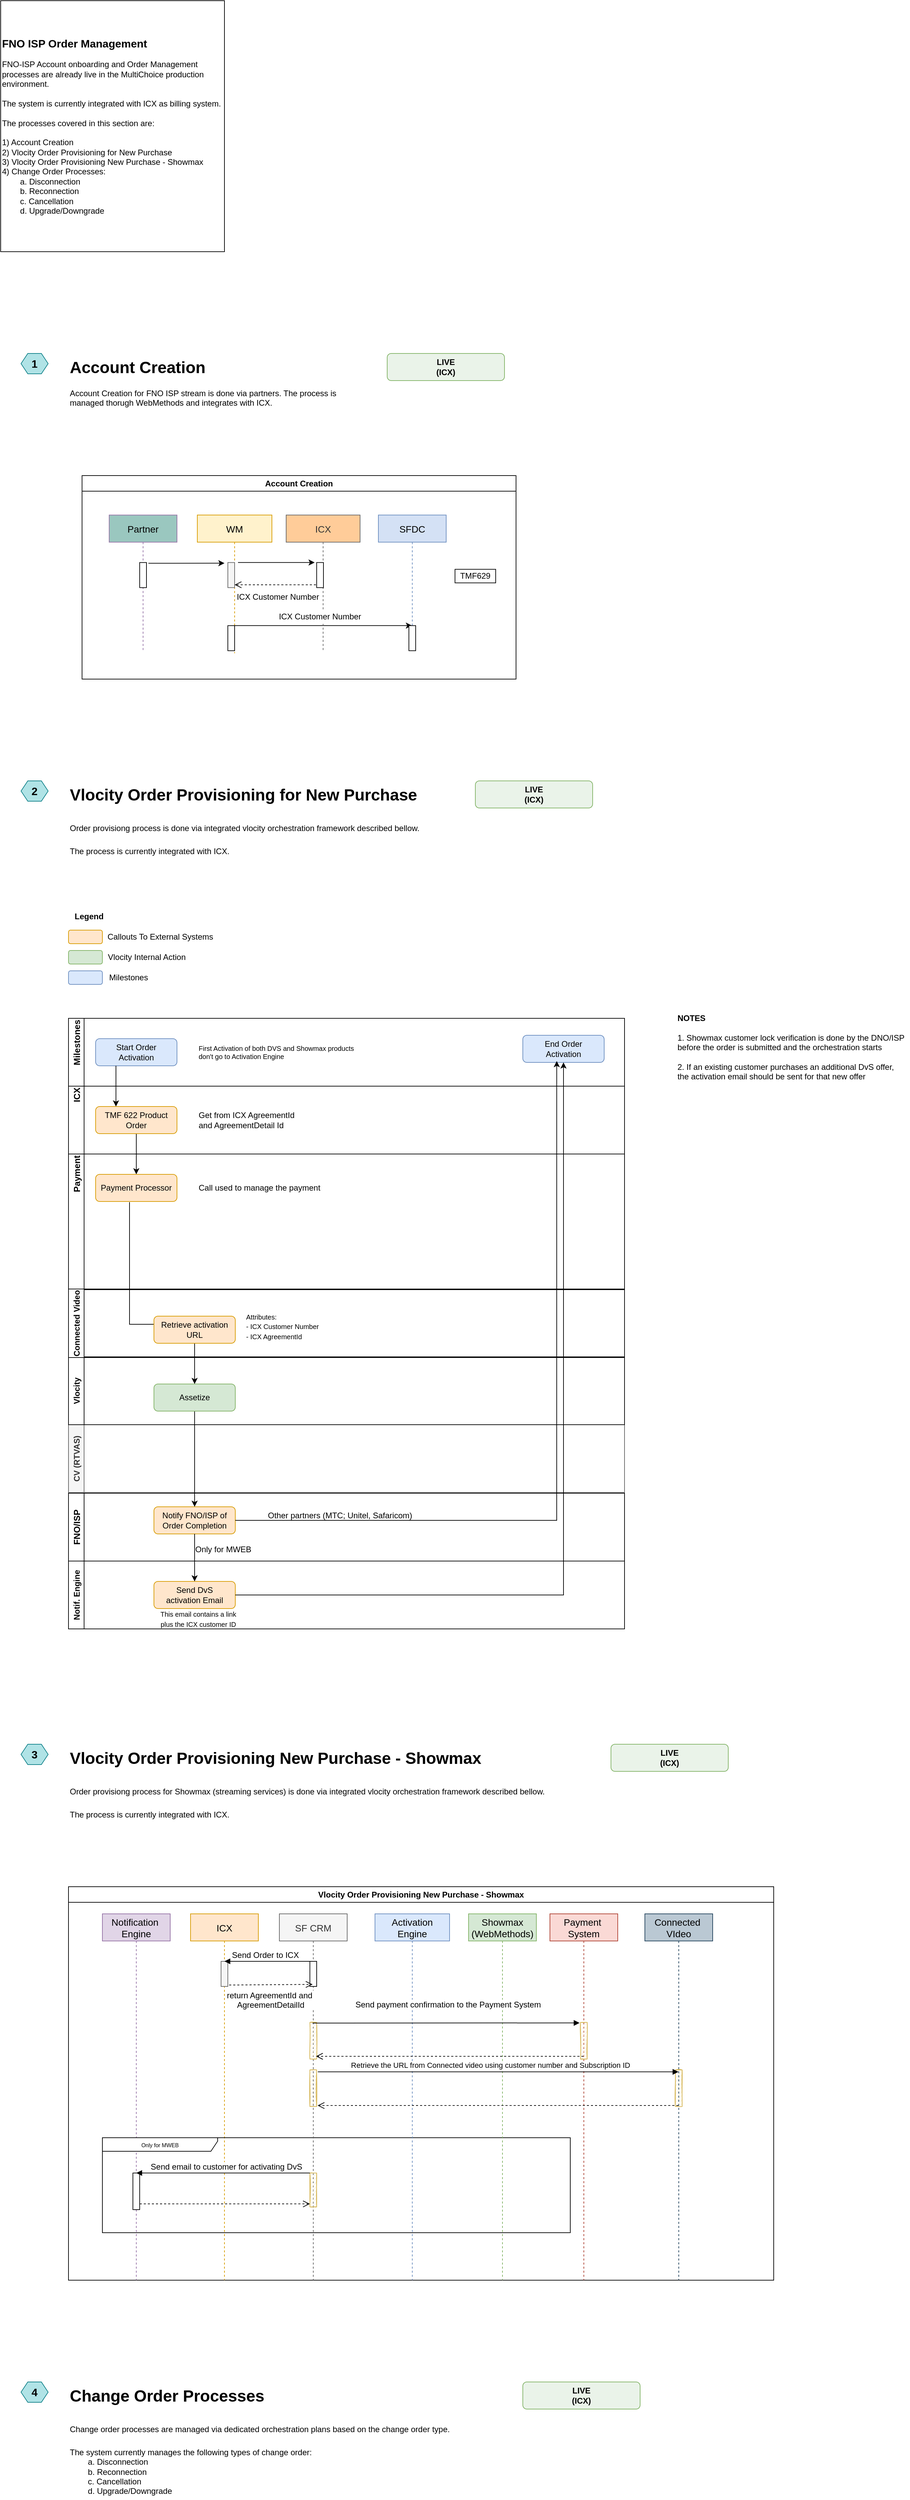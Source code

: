<mxfile version="24.3.1" type="github" pages="4">
  <diagram name="FNO ISP" id="AAPcwxImeLiRLM_JlwGE">
    <mxGraphModel dx="1331" dy="690" grid="1" gridSize="10" guides="1" tooltips="1" connect="1" arrows="1" fold="1" page="1" pageScale="1" pageWidth="850" pageHeight="1100" math="0" shadow="0">
      <root>
        <mxCell id="0" />
        <mxCell id="1" parent="0" />
        <mxCell id="d7O2_zujyi2-aSdZ7Dha-1" value="&lt;b&gt;&lt;font style=&quot;font-size: 16px;&quot;&gt;FNO ISP Order Management&lt;/font&gt;&lt;/b&gt;&lt;div&gt;&lt;br&gt;&lt;/div&gt;&lt;div&gt;FNO-ISP Account onboarding and Order Management processes are already live in the MultiChoice production environment.&lt;/div&gt;&lt;div&gt;&lt;br&gt;&lt;/div&gt;&lt;div&gt;The system is currently integrated with ICX as billing system.&lt;/div&gt;&lt;div&gt;&lt;br&gt;&lt;/div&gt;&lt;div&gt;The processes covered in this section are:&lt;/div&gt;&lt;div&gt;&lt;br&gt;&lt;/div&gt;&lt;div&gt;1) Account Creation&lt;/div&gt;&lt;div&gt;2) Vlocity Order Provisioning for New Purchase&lt;/div&gt;&lt;div&gt;3) Vlocity Order Provisioning New Purchase - Showmax&lt;/div&gt;&lt;div&gt;4) Change Order Processes:&lt;/div&gt;&lt;div&gt;&lt;span style=&quot;white-space: pre;&quot;&gt;&#x9;&lt;/span&gt;a. Disconnection&lt;br&gt;&lt;/div&gt;&lt;div&gt;&lt;span style=&quot;white-space: pre;&quot;&gt;&#x9;&lt;/span&gt;b. Reconnection&lt;br&gt;&lt;/div&gt;&lt;div&gt;&lt;span style=&quot;white-space: pre;&quot;&gt;&#x9;&lt;/span&gt;c. Cancellation&lt;br&gt;&lt;/div&gt;&lt;div&gt;&lt;span style=&quot;white-space: pre;&quot;&gt;&#x9;&lt;/span&gt;d. Upgrade/Downgrade&lt;br&gt;&lt;/div&gt;" style="whiteSpace=wrap;html=1;align=left;" vertex="1" parent="1">
          <mxGeometry x="40" y="40" width="330" height="370" as="geometry" />
        </mxCell>
        <mxCell id="d7O2_zujyi2-aSdZ7Dha-2" value="" style="group" vertex="1" connectable="0" parent="1">
          <mxGeometry x="70" y="560" width="470" height="120" as="geometry" />
        </mxCell>
        <mxCell id="d7O2_zujyi2-aSdZ7Dha-3" value="&lt;h1 style=&quot;margin-top: 0px;&quot;&gt;Account Creation&lt;/h1&gt;&lt;p&gt;Account Creation for FNO ISP stream is done via partners. The process is managed thorugh WebMethods and integrates with ICX.&lt;span style=&quot;color: rgba(0, 0, 0, 0); font-family: monospace; font-size: 0px; text-wrap: nowrap; background-color: initial;&quot;&gt;%3CmxGraphModel%3E%3Croot%3E%3CmxCell%20id%3D%220%22%2F%3E%3CmxCell%20id%3D%221%22%20parent%3D%220%22%2F%3E%3CmxCell%20id%3D%222%22%20value%3D%22Partner%22%20style%3D%22shape%3DumlLifeline%3Bperimeter%3DlifelinePerimeter%3Bcontainer%3D1%3Bcollapsible%3D0%3BrecursiveResize%3D0%3Brounded%3D0%3Bshadow%3D0%3BstrokeWidth%3D1%3BfontSize%3D14%3BfillColor%3D%239AC7BF%3BstrokeColor%3D%239673a6%3B%22%20vertex%3D%221%22%20parent%3D%221%22%3E%3CmxGeometry%20x%3D%22940%22%20y%3D%22-170%22%20width%3D%22100%22%20height%3D%22200%22%20as%3D%22geometry%22%2F%3E%3C%2FmxCell%3E%3CmxCell%20id%3D%223%22%20value%3D%22%22%20style%3D%22points%3D%5B%5D%3Bperimeter%3DorthogonalPerimeter%3Brounded%3D0%3Bshadow%3D0%3BstrokeWidth%3D1%3BfontSize%3D14%3B%22%20vertex%3D%221%22%20parent%3D%222%22%3E%3CmxGeometry%20x%3D%2245%22%20y%3D%2270%22%20width%3D%2210%22%20height%3D%2237%22%20as%3D%22geometry%22%2F%3E%3C%2FmxCell%3E%3CmxCell%20id%3D%224%22%20value%3D%22WM%22%20style%3D%22shape%3DumlLifeline%3Bperimeter%3DlifelinePerimeter%3Bcontainer%3D1%3Bcollapsible%3D0%3BrecursiveResize%3D0%3Brounded%3D0%3Bshadow%3D0%3BstrokeWidth%3D1%3BfontSize%3D14%3BfillColor%3D%23FFF2CC%3BstrokeColor%3D%23d79b00%3B%22%20vertex%3D%221%22%20parent%3D%221%22%3E%3CmxGeometry%20x%3D%221070%22%20y%3D%22-170%22%20width%3D%22110%22%20height%3D%22203.67%22%20as%3D%22geometry%22%2F%3E%3C%2FmxCell%3E%3CmxCell%20id%3D%225%22%20value%3D%22%22%20style%3D%22endArrow%3Dclassic%3Bhtml%3D1%3Brounded%3D0%3B%22%20edge%3D%221%22%20parent%3D%224%22%3E%3CmxGeometry%20width%3D%2250%22%20height%3D%2250%22%20relative%3D%221%22%20as%3D%22geometry%22%3E%3CmxPoint%20x%3D%2260%22%20y%3D%2270%22%20as%3D%22sourcePoint%22%2F%3E%3CmxPoint%20x%3D%22173%22%20y%3D%2270%22%20as%3D%22targetPoint%22%2F%3E%3CArray%20as%3D%22points%22%2F%3E%3C%2FmxGeometry%3E%3C%2FmxCell%3E%3CmxCell%20id%3D%226%22%20value%3D%22%22%20style%3D%22points%3D%5B%5D%3Bperimeter%3DorthogonalPerimeter%3Brounded%3D0%3Bshadow%3D0%3BstrokeWidth%3D1%3BfontSize%3D14%3B%22%20vertex%3D%221%22%20parent%3D%224%22%3E%3CmxGeometry%20x%3D%2245%22%20y%3D%22163%22%20width%3D%2210%22%20height%3D%2237%22%20as%3D%22geometry%22%2F%3E%3C%2FmxCell%3E%3CmxCell%20id%3D%227%22%20value%3D%22%22%20style%3D%22endArrow%3Dclassic%3Bhtml%3D1%3Brounded%3D0%3B%22%20edge%3D%221%22%20parent%3D%224%22%20target%3D%2213%22%3E%3CmxGeometry%20width%3D%2250%22%20height%3D%2250%22%20relative%3D%221%22%20as%3D%22geometry%22%3E%3CmxPoint%20x%3D%2255%22%20y%3D%22163%22%20as%3D%22sourcePoint%22%2F%3E%3CmxPoint%20x%3D%22168%22%20y%3D%22163%22%20as%3D%22targetPoint%22%2F%3E%3CArray%20as%3D%22points%22%2F%3E%3C%2FmxGeometry%3E%3C%2FmxCell%3E%3CmxCell%20id%3D%228%22%20value%3D%22ICX%22%20style%3D%22shape%3DumlLifeline%3Bperimeter%3DlifelinePerimeter%3Bcontainer%3D1%3Bcollapsible%3D0%3BrecursiveResize%3D0%3Brounded%3D0%3Bshadow%3D0%3BstrokeWidth%3D1%3BfontSize%3D14%3BfillColor%3D%23FFCC99%3BstrokeColor%3D%23666666%3BfontColor%3D%23333333%3B%22%20vertex%3D%221%22%20parent%3D%221%22%3E%3CmxGeometry%20x%3D%221201%22%20y%3D%22-170%22%20width%3D%22109%22%20height%3D%22200%22%20as%3D%22geometry%22%2F%3E%3C%2FmxCell%3E%3CmxCell%20id%3D%229%22%20value%3D%22%22%20style%3D%22points%3D%5B%5D%3Bperimeter%3DorthogonalPerimeter%3Brounded%3D0%3Bshadow%3D0%3BstrokeWidth%3D1%3BfontSize%3D14%3BfillColor%3D%23f5f5f5%3BstrokeColor%3D%23666666%3BfontColor%3D%23333333%3B%22%20vertex%3D%221%22%20parent%3D%228%22%3E%3CmxGeometry%20x%3D%22-86%22%20y%3D%2270%22%20width%3D%2210%22%20height%3D%2237%22%20as%3D%22geometry%22%2F%3E%3C%2FmxCell%3E%3CmxCell%20id%3D%2210%22%20value%3D%22%22%20style%3D%22points%3D%5B%5D%3Bperimeter%3DorthogonalPerimeter%3Brounded%3D0%3Bshadow%3D0%3BstrokeWidth%3D1%3BfontSize%3D14%3B%22%20vertex%3D%221%22%20parent%3D%228%22%3E%3CmxGeometry%20x%3D%2245%22%20y%3D%2270%22%20width%3D%2210%22%20height%3D%2237%22%20as%3D%22geometry%22%2F%3E%3C%2FmxCell%3E%3CmxCell%20id%3D%2211%22%20value%3D%22ICX%20Customer%20Number%22%20style%3D%22verticalAlign%3Dbottom%3BendArrow%3Dopen%3Bdashed%3D1%3BendSize%3D8%3Bshadow%3D0%3BstrokeWidth%3D1%3BfontSize%3D12%3BexitX%3D-0.11%3BexitY%3D0.887%3BexitDx%3D0%3BexitDy%3D0%3BexitPerimeter%3D0%3B%22%20edge%3D%221%22%20parent%3D%228%22%20source%3D%2210%22%20target%3D%229%22%3E%3CmxGeometry%20x%3D%22-0.084%22%20y%3D%2227%22%20relative%3D%221%22%20as%3D%22geometry%22%3E%3CmxPoint%20x%3D%22-126%22%20y%3D%22107%22%20as%3D%22targetPoint%22%2F%3E%3CmxPoint%20x%3D%22124%22%20y%3D%22107%22%20as%3D%22sourcePoint%22%2F%3E%3CmxPoint%20x%3D%22-1%22%20as%3D%22offset%22%2F%3E%3C%2FmxGeometry%3E%3C%2FmxCell%3E%3CmxCell%20id%3D%2212%22%20value%3D%22%26lt%3Bfont%20style%3D%26quot%3Bfont-size%3A%2012px%3B%26quot%3B%26gt%3BICX%20Customer%20Number%26lt%3B%2Ffont%26gt%3B%22%20style%3D%22rounded%3D0%3BwhiteSpace%3Dwrap%3Bhtml%3D1%3BfillColor%3D%23FFFFFF%3BstrokeColor%3D%23FFFFFF%3B%22%20vertex%3D%221%22%20parent%3D%228%22%3E%3CmxGeometry%20x%3D%22-11.75%22%20y%3D%22140%22%20width%3D%22123.5%22%20height%3D%2220%22%20as%3D%22geometry%22%2F%3E%3C%2FmxCell%3E%3CmxCell%20id%3D%2213%22%20value%3D%22SFDC%22%20style%3D%22shape%3DumlLifeline%3Bperimeter%3DlifelinePerimeter%3Bcontainer%3D1%3Bcollapsible%3D0%3BrecursiveResize%3D0%3Brounded%3D0%3Bshadow%3D0%3BstrokeWidth%3D1%3BfontSize%3D14%3BfillColor%3D%23D4E1F5%3BstrokeColor%3D%236c8ebf%3B%22%20vertex%3D%221%22%20parent%3D%221%22%3E%3CmxGeometry%20x%3D%221337%22%20y%3D%22-170%22%20width%3D%22100%22%20height%3D%22200%22%20as%3D%22geometry%22%2F%3E%3C%2FmxCell%3E%3CmxCell%20id%3D%2214%22%20value%3D%22%22%20style%3D%22points%3D%5B%5D%3Bperimeter%3DorthogonalPerimeter%3Brounded%3D0%3Bshadow%3D0%3BstrokeWidth%3D1%3BfontSize%3D14%3B%22%20vertex%3D%221%22%20parent%3D%2213%22%3E%3CmxGeometry%20x%3D%2245%22%20y%3D%22163%22%20width%3D%2210%22%20height%3D%2237%22%20as%3D%22geometry%22%2F%3E%3C%2FmxCell%3E%3CmxCell%20id%3D%2215%22%20value%3D%22%22%20style%3D%22endArrow%3Dclassic%3Bhtml%3D1%3Brounded%3D0%3BexitX%3D0.689%3BexitY%3D0.03%3BexitDx%3D0%3BexitDy%3D0%3BexitPerimeter%3D0%3B%22%20edge%3D%221%22%20parent%3D%221%22%3E%3CmxGeometry%20width%3D%2250%22%20height%3D%2250%22%20relative%3D%221%22%20as%3D%22geometry%22%3E%3CmxPoint%20x%3D%22997.89%22%20y%3D%22-98.89%22%20as%3D%22sourcePoint%22%2F%3E%3CmxPoint%20x%3D%221110%22%20y%3D%22-99.0%22%20as%3D%22targetPoint%22%2F%3E%3C%2FmxGeometry%3E%3C%2FmxCell%3E%3CmxCell%20id%3D%2216%22%20value%3D%22TMF629%22%20style%3D%22rounded%3D0%3BwhiteSpace%3Dwrap%3Bhtml%3D1%3B%22%20vertex%3D%221%22%20parent%3D%221%22%3E%3CmxGeometry%20x%3D%221450%22%20y%3D%22-90.0%22%20width%3D%2260%22%20height%3D%2220%22%20as%3D%22geometry%22%2F%3E%3C%2FmxCell%3E%3C%2Froot%3E%3C%2FmxGraphModel%3E&lt;/span&gt;&lt;/p&gt;" style="text;html=1;whiteSpace=wrap;overflow=hidden;rounded=0;" vertex="1" parent="d7O2_zujyi2-aSdZ7Dha-2">
          <mxGeometry x="70" width="400" height="120" as="geometry" />
        </mxCell>
        <mxCell id="d7O2_zujyi2-aSdZ7Dha-4" value="&lt;b&gt;&lt;font style=&quot;font-size: 16px;&quot;&gt;1&lt;/font&gt;&lt;/b&gt;" style="shape=hexagon;perimeter=hexagonPerimeter2;whiteSpace=wrap;html=1;fixedSize=1;size=10;fillColor=#b0e3e6;strokeColor=#0e8088;" vertex="1" parent="d7O2_zujyi2-aSdZ7Dha-2">
          <mxGeometry width="40" height="30" as="geometry" />
        </mxCell>
        <mxCell id="d7O2_zujyi2-aSdZ7Dha-5" value="" style="group" vertex="1" connectable="0" parent="1">
          <mxGeometry x="70" y="1190" width="640" height="160" as="geometry" />
        </mxCell>
        <mxCell id="d7O2_zujyi2-aSdZ7Dha-6" value="&lt;h1 style=&quot;margin-top: 0px;&quot;&gt;Vlocity Order Provisioning for New Purchase&lt;/h1&gt;&lt;h1 style=&quot;margin-top: 0px;&quot;&gt;&lt;span style=&quot;background-color: initial; font-weight: normal; font-size: 12px;&quot;&gt;Order provisiong process is done via integrated vlocity orchestration framework described bellow.&lt;/span&gt;&lt;/h1&gt;&lt;div&gt;The process is currently integrated with ICX.&lt;/div&gt;&lt;h1 style=&quot;margin-top: 0px;&quot;&gt;&lt;span style=&quot;background-color: initial; font-weight: normal; text-wrap: nowrap; color: rgba(0, 0, 0, 0); font-family: monospace; font-size: 0px;&quot;&gt;Tasd%3CmxGraphModel%3E%3Croot%3E%3CmxCell%20id%3D%220%22%2F%3E%3CmxCell%20id%3D%221%22%20parent%3D%220%22%2F%3E%3CmxCell%20id%3D%222%22%20value%3D%22Partner%22%20style%3D%22shape%3DumlLifeline%3Bperimeter%3DlifelinePerimeter%3Bcontainer%3D1%3Bcollapsible%3D0%3BrecursiveResize%3D0%3Brounded%3D0%3Bshadow%3D0%3BstrokeWidth%3D1%3BfontSize%3D14%3BfillColor%3D%239AC7BF%3BstrokeColor%3D%239673a6%3B%22%20vertex%3D%221%22%20parent%3D%221%22%3E%3CmxGeometry%20x%3D%22940%22%20y%3D%22-170%22%20width%3D%22100%22%20height%3D%22200%22%20as%3D%22geometry%22%2F%3E%3C%2FmxCell%3E%3CmxCell%20id%3D%223%22%20value%3D%22%22%20style%3D%22points%3D%5B%5D%3Bperimeter%3DorthogonalPerimeter%3Brounded%3D0%3Bshadow%3D0%3BstrokeWidth%3D1%3BfontSize%3D14%3B%22%20vertex%3D%221%22%20parent%3D%222%22%3E%3CmxGeometry%20x%3D%2245%22%20y%3D%2270%22%20width%3D%2210%22%20height%3D%2237%22%20as%3D%22geometry%22%2F%3E%3C%2FmxCell%3E%3CmxCell%20id%3D%224%22%20value%3D%22WM%22%20style%3D%22shape%3DumlLifeline%3Bperimeter%3DlifelinePerimeter%3Bcontainer%3D1%3Bcollapsible%3D0%3BrecursiveResize%3D0%3Brounded%3D0%3Bshadow%3D0%3BstrokeWidth%3D1%3BfontSize%3D14%3BfillColor%3D%23FFF2CC%3BstrokeColor%3D%23d79b00%3B%22%20vertex%3D%221%22%20parent%3D%221%22%3E%3CmxGeometry%20x%3D%221070%22%20y%3D%22-170%22%20width%3D%22110%22%20height%3D%22203.67%22%20as%3D%22geometry%22%2F%3E%3C%2FmxCell%3E%3CmxCell%20id%3D%225%22%20value%3D%22%22%20style%3D%22endArrow%3Dclassic%3Bhtml%3D1%3Brounded%3D0%3B%22%20edge%3D%221%22%20parent%3D%224%22%3E%3CmxGeometry%20width%3D%2250%22%20height%3D%2250%22%20relative%3D%221%22%20as%3D%22geometry%22%3E%3CmxPoint%20x%3D%2260%22%20y%3D%2270%22%20as%3D%22sourcePoint%22%2F%3E%3CmxPoint%20x%3D%22173%22%20y%3D%2270%22%20as%3D%22targetPoint%22%2F%3E%3CArray%20as%3D%22points%22%2F%3E%3C%2FmxGeometry%3E%3C%2FmxCell%3E%3CmxCell%20id%3D%226%22%20value%3D%22%22%20style%3D%22points%3D%5B%5D%3Bperimeter%3DorthogonalPerimeter%3Brounded%3D0%3Bshadow%3D0%3BstrokeWidth%3D1%3BfontSize%3D14%3B%22%20vertex%3D%221%22%20parent%3D%224%22%3E%3CmxGeometry%20x%3D%2245%22%20y%3D%22163%22%20width%3D%2210%22%20height%3D%2237%22%20as%3D%22geometry%22%2F%3E%3C%2FmxCell%3E%3CmxCell%20id%3D%227%22%20value%3D%22%22%20style%3D%22endArrow%3Dclassic%3Bhtml%3D1%3Brounded%3D0%3B%22%20edge%3D%221%22%20parent%3D%224%22%20target%3D%2213%22%3E%3CmxGeometry%20width%3D%2250%22%20height%3D%2250%22%20relative%3D%221%22%20as%3D%22geometry%22%3E%3CmxPoint%20x%3D%2255%22%20y%3D%22163%22%20as%3D%22sourcePoint%22%2F%3E%3CmxPoint%20x%3D%22168%22%20y%3D%22163%22%20as%3D%22targetPoint%22%2F%3E%3CArray%20as%3D%22points%22%2F%3E%3C%2FmxGeometry%3E%3C%2FmxCell%3E%3CmxCell%20id%3D%228%22%20value%3D%22ICX%22%20style%3D%22shape%3DumlLifeline%3Bperimeter%3DlifelinePerimeter%3Bcontainer%3D1%3Bcollapsible%3D0%3BrecursiveResize%3D0%3Brounded%3D0%3Bshadow%3D0%3BstrokeWidth%3D1%3BfontSize%3D14%3BfillColor%3D%23FFCC99%3BstrokeColor%3D%23666666%3BfontColor%3D%23333333%3B%22%20vertex%3D%221%22%20parent%3D%221%22%3E%3CmxGeometry%20x%3D%221201%22%20y%3D%22-170%22%20width%3D%22109%22%20height%3D%22200%22%20as%3D%22geometry%22%2F%3E%3C%2FmxCell%3E%3CmxCell%20id%3D%229%22%20value%3D%22%22%20style%3D%22points%3D%5B%5D%3Bperimeter%3DorthogonalPerimeter%3Brounded%3D0%3Bshadow%3D0%3BstrokeWidth%3D1%3BfontSize%3D14%3BfillColor%3D%23f5f5f5%3BstrokeColor%3D%23666666%3BfontColor%3D%23333333%3B%22%20vertex%3D%221%22%20parent%3D%228%22%3E%3CmxGeometry%20x%3D%22-86%22%20y%3D%2270%22%20width%3D%2210%22%20height%3D%2237%22%20as%3D%22geometry%22%2F%3E%3C%2FmxCell%3E%3CmxCell%20id%3D%2210%22%20value%3D%22%22%20style%3D%22points%3D%5B%5D%3Bperimeter%3DorthogonalPerimeter%3Brounded%3D0%3Bshadow%3D0%3BstrokeWidth%3D1%3BfontSize%3D14%3B%22%20vertex%3D%221%22%20parent%3D%228%22%3E%3CmxGeometry%20x%3D%2245%22%20y%3D%2270%22%20width%3D%2210%22%20height%3D%2237%22%20as%3D%22geometry%22%2F%3E%3C%2FmxCell%3E%3CmxCell%20id%3D%2211%22%20value%3D%22ICX%20Customer%20Number%22%20style%3D%22verticalAlign%3Dbottom%3BendArrow%3Dopen%3Bdashed%3D1%3BendSize%3D8%3Bshadow%3D0%3BstrokeWidth%3D1%3BfontSize%3D12%3BexitX%3D-0.11%3BexitY%3D0.887%3BexitDx%3D0%3BexitDy%3D0%3BexitPerimeter%3D0%3B%22%20edge%3D%221%22%20parent%3D%228%22%20source%3D%2210%22%20target%3D%229%22%3E%3CmxGeometry%20x%3D%22-0.084%22%20y%3D%2227%22%20relative%3D%221%22%20as%3D%22geometry%22%3E%3CmxPoint%20x%3D%22-126%22%20y%3D%22107%22%20as%3D%22targetPoint%22%2F%3E%3CmxPoint%20x%3D%22124%22%20y%3D%22107%22%20as%3D%22sourcePoint%22%2F%3E%3CmxPoint%20x%3D%22-1%22%20as%3D%22offset%22%2F%3E%3C%2FmxGeometry%3E%3C%2FmxCell%3E%3CmxCell%20id%3D%2212%22%20value%3D%22%26lt%3Bfont%20style%3D%26quot%3Bfont-size%3A%2012px%3B%26quot%3B%26gt%3BICX%20Customer%20Number%26lt%3B%2Ffont%26gt%3B%22%20style%3D%22rounded%3D0%3BwhiteSpace%3Dwrap%3Bhtml%3D1%3BfillColor%3D%23FFFFFF%3BstrokeColor%3D%23FFFFFF%3B%22%20vertex%3D%221%22%20parent%3D%228%22%3E%3CmxGeometry%20x%3D%22-11.75%22%20y%3D%22140%22%20width%3D%22123.5%22%20height%3D%2220%22%20as%3D%22geometry%22%2F%3E%3C%2FmxCell%3E%3CmxCell%20id%3D%2213%22%20value%3D%22SFDC%22%20style%3D%22shape%3DumlLifeline%3Bperimeter%3DlifelinePerimeter%3Bcontainer%3D1%3Bcollapsible%3D0%3BrecursiveResize%3D0%3Brounded%3D0%3Bshadow%3D0%3BstrokeWidth%3D1%3BfontSize%3D14%3BfillColor%3D%23D4E1F5%3BstrokeColor%3D%236c8ebf%3B%22%20vertex%3D%221%22%20parent%3D%221%22%3E%3CmxGeometry%20x%3D%221337%22%20y%3D%22-170%22%20width%3D%22100%22%20height%3D%22200%22%20as%3D%22geometry%22%2F%3E%3C%2FmxCell%3E%3CmxCell%20id%3D%2214%22%20value%3D%22%22%20style%3D%22points%3D%5B%5D%3Bperimeter%3DorthogonalPerimeter%3Brounded%3D0%3Bshadow%3D0%3BstrokeWidth%3D1%3BfontSize%3D14%3B%22%20vertex%3D%221%22%20parent%3D%2213%22%3E%3CmxGeometry%20x%3D%2245%22%20y%3D%22163%22%20width%3D%2210%22%20height%3D%2237%22%20as%3D%22geometry%22%2F%3E%3C%2FmxCell%3E%3CmxCell%20id%3D%2215%22%20value%3D%22%22%20style%3D%22endArrow%3Dclassic%3Bhtml%3D1%3Brounded%3D0%3BexitX%3D0.689%3BexitY%3D0.03%3BexitDx%3D0%3BexitDy%3D0%3BexitPerimeter%3D0%3B%22%20edge%3D%221%22%20parent%3D%221%22%3E%3CmxGeometry%20width%3D%2250%22%20height%3D%2250%22%20relative%3D%221%22%20as%3D%22geometry%22%3E%3CmxPoint%20x%3D%22997.89%22%20y%3D%22-98.89%22%20as%3D%22sourcePoint%22%2F%3E%3CmxPoint%20x%3D%221110%22%20y%3D%22-99.0%22%20as%3D%22targetPoint%22%2F%3E%3C%2FmxGeometry%3E%3C%2FmxCell%3E%3CmxCell%20id%3D%2216%22%20value%3D%22TMF629%22%20style%3D%22rounded%3D0%3BwhiteSpace%3Dwrap%3Bhtml%3D1%3B%22%20vertex%3D%221%22%20parent%3D%221%22%3E%3CmxGeometry%20x%3D%221450%22%20y%3D%22-90.0%22%20width%3D%2260%22%20height%3D%2220%22%20as%3D%22geometry%22%2F%3E%3C%2FmxCell%3E%3C%2Froot%3E%3C%2FmxGraphModel%3E&lt;/span&gt;&lt;br&gt;&lt;/h1&gt;" style="text;html=1;whiteSpace=wrap;overflow=hidden;rounded=0;" vertex="1" parent="d7O2_zujyi2-aSdZ7Dha-5">
          <mxGeometry x="70" width="570" height="160" as="geometry" />
        </mxCell>
        <mxCell id="d7O2_zujyi2-aSdZ7Dha-7" value="&lt;b&gt;&lt;font style=&quot;font-size: 16px;&quot;&gt;2&lt;/font&gt;&lt;/b&gt;" style="shape=hexagon;perimeter=hexagonPerimeter2;whiteSpace=wrap;html=1;fixedSize=1;size=10;fillColor=#b0e3e6;strokeColor=#0e8088;" vertex="1" parent="d7O2_zujyi2-aSdZ7Dha-5">
          <mxGeometry width="40" height="30" as="geometry" />
        </mxCell>
        <mxCell id="d7O2_zujyi2-aSdZ7Dha-8" value="&lt;b&gt;LIVE&lt;/b&gt;&lt;div&gt;&lt;b&gt;(ICX)&lt;/b&gt;&lt;/div&gt;" style="rounded=1;whiteSpace=wrap;html=1;fillColor=#d5e8d4;strokeColor=#82b366;fillOpacity=50;rotation=0;" vertex="1" parent="1">
          <mxGeometry x="610" y="560" width="173" height="40" as="geometry" />
        </mxCell>
        <mxCell id="d7O2_zujyi2-aSdZ7Dha-10" value="CV (RTVAS)" style="swimlane;horizontal=0;fillColor=#f5f5f5;strokeColor=#666666;fontColor=#333333;" vertex="1" parent="1">
          <mxGeometry x="140" y="2139" width="820" height="100" as="geometry" />
        </mxCell>
        <mxCell id="d7O2_zujyi2-aSdZ7Dha-11" value="Vlocity" style="swimlane;horizontal=0;container=0;" vertex="1" parent="d7O2_zujyi2-aSdZ7Dha-10">
          <mxGeometry y="-100" width="820" height="100" as="geometry" />
        </mxCell>
        <mxCell id="d7O2_zujyi2-aSdZ7Dha-12" value="Milestones" style="swimlane;horizontal=0;fontSize=13;align=right;" vertex="1" parent="1">
          <mxGeometry x="140" y="1540" width="820" height="400" as="geometry">
            <mxRectangle x="40" y="40" width="30" height="90" as="alternateBounds" />
          </mxGeometry>
        </mxCell>
        <mxCell id="d7O2_zujyi2-aSdZ7Dha-13" value="Start Order &lt;br&gt;Activation" style="rounded=1;whiteSpace=wrap;html=1;fillColor=#dae8fc;strokeColor=#6c8ebf;" vertex="1" parent="d7O2_zujyi2-aSdZ7Dha-12">
          <mxGeometry x="40" y="30" width="120" height="40" as="geometry" />
        </mxCell>
        <mxCell id="d7O2_zujyi2-aSdZ7Dha-14" value="End Order &lt;br&gt;Activation" style="rounded=1;whiteSpace=wrap;html=1;fillColor=#dae8fc;strokeColor=#6c8ebf;" vertex="1" parent="d7O2_zujyi2-aSdZ7Dha-12">
          <mxGeometry x="670" y="25" width="120" height="40" as="geometry" />
        </mxCell>
        <mxCell id="d7O2_zujyi2-aSdZ7Dha-15" value="&lt;div&gt;First Activation of both DVS and Showmax products&amp;nbsp;&lt;/div&gt;&lt;div&gt;don&#39;t go to Activation Engine&lt;/div&gt;" style="text;html=1;resizable=0;autosize=1;align=left;verticalAlign=middle;points=[];fillColor=none;strokeColor=none;rounded=0;fontSize=10;" vertex="1" parent="d7O2_zujyi2-aSdZ7Dha-12">
          <mxGeometry x="190" y="35" width="250" height="30" as="geometry" />
        </mxCell>
        <mxCell id="d7O2_zujyi2-aSdZ7Dha-16" value="ICX" style="swimlane;horizontal=0;fontSize=13;align=right;" vertex="1" parent="d7O2_zujyi2-aSdZ7Dha-12">
          <mxGeometry y="100" width="820" height="300" as="geometry">
            <mxRectangle x="40" y="40" width="30" height="90" as="alternateBounds" />
          </mxGeometry>
        </mxCell>
        <mxCell id="d7O2_zujyi2-aSdZ7Dha-17" style="edgeStyle=orthogonalEdgeStyle;rounded=0;orthogonalLoop=1;jettySize=auto;html=1;exitX=0.5;exitY=1;exitDx=0;exitDy=0;entryX=0.5;entryY=0;entryDx=0;entryDy=0;" edge="1" parent="d7O2_zujyi2-aSdZ7Dha-16" source="d7O2_zujyi2-aSdZ7Dha-18" target="d7O2_zujyi2-aSdZ7Dha-21">
          <mxGeometry relative="1" as="geometry" />
        </mxCell>
        <mxCell id="d7O2_zujyi2-aSdZ7Dha-18" value="TMF 622 Product Order" style="rounded=1;whiteSpace=wrap;html=1;fillColor=#ffe6cc;strokeColor=#d79b00;" vertex="1" parent="d7O2_zujyi2-aSdZ7Dha-16">
          <mxGeometry x="40" y="30" width="120" height="40" as="geometry" />
        </mxCell>
        <mxCell id="d7O2_zujyi2-aSdZ7Dha-19" value="Get from ICX AgreementId&lt;br&gt;and AgreementDetail Id&lt;br&gt;" style="text;html=1;align=left;verticalAlign=middle;resizable=0;points=[];autosize=1;strokeColor=none;fillColor=none;" vertex="1" parent="d7O2_zujyi2-aSdZ7Dha-16">
          <mxGeometry x="190" y="35" width="160" height="30" as="geometry" />
        </mxCell>
        <mxCell id="d7O2_zujyi2-aSdZ7Dha-20" value="Payment" style="swimlane;horizontal=0;fontSize=13;align=right;" vertex="1" parent="d7O2_zujyi2-aSdZ7Dha-16">
          <mxGeometry y="100" width="820" height="200" as="geometry">
            <mxRectangle x="40" y="40" width="30" height="90" as="alternateBounds" />
          </mxGeometry>
        </mxCell>
        <mxCell id="d7O2_zujyi2-aSdZ7Dha-21" value="Payment Processor" style="rounded=1;whiteSpace=wrap;html=1;fillColor=#ffe6cc;strokeColor=#d79b00;" vertex="1" parent="d7O2_zujyi2-aSdZ7Dha-20">
          <mxGeometry x="40" y="30" width="120" height="40" as="geometry" />
        </mxCell>
        <mxCell id="d7O2_zujyi2-aSdZ7Dha-22" value="Call used to manage the payment&amp;nbsp;" style="text;html=1;align=left;verticalAlign=middle;resizable=0;points=[];autosize=1;strokeColor=none;fillColor=none;" vertex="1" parent="d7O2_zujyi2-aSdZ7Dha-20">
          <mxGeometry x="190" y="35" width="210" height="30" as="geometry" />
        </mxCell>
        <mxCell id="d7O2_zujyi2-aSdZ7Dha-23" style="edgeStyle=orthogonalEdgeStyle;rounded=0;orthogonalLoop=1;jettySize=auto;html=1;exitX=0.25;exitY=1;exitDx=0;exitDy=0;entryX=0.25;entryY=0;entryDx=0;entryDy=0;" edge="1" parent="d7O2_zujyi2-aSdZ7Dha-12" source="d7O2_zujyi2-aSdZ7Dha-13" target="d7O2_zujyi2-aSdZ7Dha-18">
          <mxGeometry relative="1" as="geometry">
            <mxPoint x="100" y="350" as="targetPoint" />
            <mxPoint x="100" y="170" as="sourcePoint" />
          </mxGeometry>
        </mxCell>
        <mxCell id="d7O2_zujyi2-aSdZ7Dha-24" value="FNO/ISP" style="swimlane;horizontal=0;fontSize=13;" vertex="1" parent="1">
          <mxGeometry x="140" y="2240" width="820" height="100" as="geometry">
            <mxRectangle x="40" y="40" width="30" height="90" as="alternateBounds" />
          </mxGeometry>
        </mxCell>
        <mxCell id="d7O2_zujyi2-aSdZ7Dha-25" value="Notify FNO/ISP of Order Completion" style="rounded=1;whiteSpace=wrap;html=1;fillColor=#ffe6cc;strokeColor=#d79b00;" vertex="1" parent="d7O2_zujyi2-aSdZ7Dha-24">
          <mxGeometry x="126" y="20" width="120" height="40" as="geometry" />
        </mxCell>
        <mxCell id="d7O2_zujyi2-aSdZ7Dha-26" value="&lt;h1 style=&quot;margin-top: 0px;&quot;&gt;&lt;font style=&quot;font-size: 12px; font-weight: normal;&quot;&gt;Only for MWEB&lt;/font&gt;&lt;/h1&gt;" style="text;html=1;whiteSpace=wrap;overflow=hidden;rounded=0;" vertex="1" parent="d7O2_zujyi2-aSdZ7Dha-24">
          <mxGeometry x="185" y="57.5" width="160" height="30" as="geometry" />
        </mxCell>
        <mxCell id="d7O2_zujyi2-aSdZ7Dha-27" style="edgeStyle=orthogonalEdgeStyle;rounded=0;orthogonalLoop=1;jettySize=auto;html=1;entryX=0.5;entryY=0;entryDx=0;entryDy=0;" edge="1" parent="1" target="d7O2_zujyi2-aSdZ7Dha-38">
          <mxGeometry relative="1" as="geometry">
            <mxPoint x="230" y="1811" as="sourcePoint" />
            <mxPoint x="300" y="1990" as="targetPoint" />
            <Array as="points">
              <mxPoint x="230" y="1991" />
              <mxPoint x="326" y="1991" />
            </Array>
          </mxGeometry>
        </mxCell>
        <mxCell id="d7O2_zujyi2-aSdZ7Dha-28" value="Notif. Engine" style="swimlane;horizontal=0;" vertex="1" parent="1">
          <mxGeometry x="140" y="2340" width="820" height="100" as="geometry" />
        </mxCell>
        <mxCell id="d7O2_zujyi2-aSdZ7Dha-29" value="Send DvS &lt;br&gt;activation Email" style="rounded=1;whiteSpace=wrap;html=1;fillColor=#ffe6cc;strokeColor=#d79b00;sketch=0;" vertex="1" parent="d7O2_zujyi2-aSdZ7Dha-28">
          <mxGeometry x="126" y="30" width="120" height="40" as="geometry" />
        </mxCell>
        <mxCell id="d7O2_zujyi2-aSdZ7Dha-30" value="&lt;span style=&quot;font-size: 10px ; text-align: left&quot;&gt;This email contains a link &lt;br&gt;plus the ICX customer ID&lt;/span&gt;" style="text;html=1;align=center;verticalAlign=middle;resizable=0;points=[];autosize=1;strokeColor=none;fillColor=none;" vertex="1" parent="d7O2_zujyi2-aSdZ7Dha-28">
          <mxGeometry x="126" y="70" width="130" height="30" as="geometry" />
        </mxCell>
        <mxCell id="d7O2_zujyi2-aSdZ7Dha-31" style="edgeStyle=orthogonalEdgeStyle;rounded=0;orthogonalLoop=1;jettySize=auto;html=1;exitX=0.5;exitY=1;exitDx=0;exitDy=0;entryX=0.5;entryY=0;entryDx=0;entryDy=0;" edge="1" parent="1" source="d7O2_zujyi2-aSdZ7Dha-36" target="d7O2_zujyi2-aSdZ7Dha-25">
          <mxGeometry relative="1" as="geometry" />
        </mxCell>
        <mxCell id="d7O2_zujyi2-aSdZ7Dha-32" style="edgeStyle=orthogonalEdgeStyle;rounded=0;orthogonalLoop=1;jettySize=auto;html=1;exitX=0.5;exitY=1;exitDx=0;exitDy=0;entryX=0.5;entryY=0;entryDx=0;entryDy=0;" edge="1" parent="1" source="d7O2_zujyi2-aSdZ7Dha-25" target="d7O2_zujyi2-aSdZ7Dha-29">
          <mxGeometry relative="1" as="geometry" />
        </mxCell>
        <mxCell id="d7O2_zujyi2-aSdZ7Dha-33" style="edgeStyle=orthogonalEdgeStyle;rounded=0;orthogonalLoop=1;jettySize=auto;html=1;entryX=0.5;entryY=1;entryDx=0;entryDy=0;exitX=1;exitY=0.5;exitDx=0;exitDy=0;" edge="1" parent="1" source="d7O2_zujyi2-aSdZ7Dha-29" target="d7O2_zujyi2-aSdZ7Dha-14">
          <mxGeometry relative="1" as="geometry">
            <mxPoint x="570" y="2390" as="sourcePoint" />
          </mxGeometry>
        </mxCell>
        <mxCell id="d7O2_zujyi2-aSdZ7Dha-34" value="Connected Video" style="swimlane;horizontal=0;container=0;" vertex="1" parent="1">
          <mxGeometry x="140" y="1939" width="820" height="101" as="geometry" />
        </mxCell>
        <mxCell id="d7O2_zujyi2-aSdZ7Dha-35" value="&lt;span style=&quot;font-size: 10px&quot;&gt;Attributes: &lt;br&gt;- ICX Customer Number&lt;br&gt;- ICX AgreementId&lt;br&gt;&lt;/span&gt;" style="text;html=1;align=left;verticalAlign=middle;resizable=0;points=[];autosize=1;strokeColor=none;fillColor=none;" vertex="1" parent="d7O2_zujyi2-aSdZ7Dha-34">
          <mxGeometry x="260" y="30" width="120" height="50" as="geometry" />
        </mxCell>
        <mxCell id="d7O2_zujyi2-aSdZ7Dha-36" value="Assetize" style="rounded=1;whiteSpace=wrap;html=1;fillColor=#d5e8d4;strokeColor=#82b366;" vertex="1" parent="d7O2_zujyi2-aSdZ7Dha-34">
          <mxGeometry x="126" y="140" width="120" height="40" as="geometry" />
        </mxCell>
        <mxCell id="d7O2_zujyi2-aSdZ7Dha-37" style="edgeStyle=orthogonalEdgeStyle;rounded=0;orthogonalLoop=1;jettySize=auto;html=1;exitX=0.5;exitY=1;exitDx=0;exitDy=0;entryX=0.5;entryY=0;entryDx=0;entryDy=0;" edge="1" parent="d7O2_zujyi2-aSdZ7Dha-34" source="d7O2_zujyi2-aSdZ7Dha-38" target="d7O2_zujyi2-aSdZ7Dha-36">
          <mxGeometry relative="1" as="geometry">
            <mxPoint x="81" y="-146" as="sourcePoint" />
          </mxGeometry>
        </mxCell>
        <mxCell id="d7O2_zujyi2-aSdZ7Dha-38" value="Retrieve activation URL" style="rounded=1;whiteSpace=wrap;html=1;fillColor=#ffe6cc;strokeColor=#d79b00;" vertex="1" parent="d7O2_zujyi2-aSdZ7Dha-34">
          <mxGeometry x="126" y="40" width="120" height="40" as="geometry" />
        </mxCell>
        <mxCell id="d7O2_zujyi2-aSdZ7Dha-39" style="edgeStyle=orthogonalEdgeStyle;rounded=0;orthogonalLoop=1;jettySize=auto;html=1;exitX=1;exitY=0.5;exitDx=0;exitDy=0;entryX=0.417;entryY=0.95;entryDx=0;entryDy=0;entryPerimeter=0;" edge="1" parent="1" source="d7O2_zujyi2-aSdZ7Dha-25" target="d7O2_zujyi2-aSdZ7Dha-14">
          <mxGeometry relative="1" as="geometry">
            <mxPoint x="860" y="1610" as="targetPoint" />
          </mxGeometry>
        </mxCell>
        <mxCell id="d7O2_zujyi2-aSdZ7Dha-40" value="Other partners (MTC; Unitel, Safaricom)" style="text;html=1;align=center;verticalAlign=middle;resizable=0;points=[];autosize=1;strokeColor=none;fillColor=none;" vertex="1" parent="1">
          <mxGeometry x="420" y="2258" width="240" height="30" as="geometry" />
        </mxCell>
        <mxCell id="d7O2_zujyi2-aSdZ7Dha-41" value="" style="group" connectable="0" vertex="1" parent="1">
          <mxGeometry x="140" y="1380" width="225" height="110" as="geometry" />
        </mxCell>
        <mxCell id="d7O2_zujyi2-aSdZ7Dha-42" value="" style="group" connectable="0" vertex="1" parent="d7O2_zujyi2-aSdZ7Dha-41">
          <mxGeometry width="225" height="80" as="geometry" />
        </mxCell>
        <mxCell id="d7O2_zujyi2-aSdZ7Dha-43" value="" style="group" connectable="0" vertex="1" parent="d7O2_zujyi2-aSdZ7Dha-42">
          <mxGeometry y="30" width="225" height="50" as="geometry" />
        </mxCell>
        <mxCell id="d7O2_zujyi2-aSdZ7Dha-44" value="" style="rounded=1;whiteSpace=wrap;html=1;fillColor=#ffe6cc;strokeColor=#d79b00;" vertex="1" parent="d7O2_zujyi2-aSdZ7Dha-43">
          <mxGeometry width="50" height="20" as="geometry" />
        </mxCell>
        <mxCell id="d7O2_zujyi2-aSdZ7Dha-45" value="Callouts To External Systems" style="text;html=1;align=center;verticalAlign=middle;resizable=0;points=[];autosize=1;strokeColor=none;" vertex="1" parent="d7O2_zujyi2-aSdZ7Dha-43">
          <mxGeometry x="50" width="170" height="20" as="geometry" />
        </mxCell>
        <mxCell id="d7O2_zujyi2-aSdZ7Dha-46" value="" style="rounded=1;whiteSpace=wrap;html=1;fillColor=#d5e8d4;strokeColor=#82b366;" vertex="1" parent="d7O2_zujyi2-aSdZ7Dha-43">
          <mxGeometry y="30" width="50" height="20" as="geometry" />
        </mxCell>
        <mxCell id="d7O2_zujyi2-aSdZ7Dha-47" value="Vlocity Internal Action" style="text;html=1;align=center;verticalAlign=middle;resizable=0;points=[];autosize=1;strokeColor=none;" vertex="1" parent="d7O2_zujyi2-aSdZ7Dha-43">
          <mxGeometry x="50" y="30" width="130" height="20" as="geometry" />
        </mxCell>
        <mxCell id="d7O2_zujyi2-aSdZ7Dha-48" value="&lt;b&gt;Legend&lt;/b&gt;" style="text;html=1;align=center;verticalAlign=middle;resizable=0;points=[];autosize=1;strokeColor=none;" vertex="1" parent="d7O2_zujyi2-aSdZ7Dha-42">
          <mxGeometry width="60" height="20" as="geometry" />
        </mxCell>
        <mxCell id="d7O2_zujyi2-aSdZ7Dha-49" value="" style="rounded=1;whiteSpace=wrap;html=1;fillColor=#dae8fc;strokeColor=#6c8ebf;" vertex="1" parent="d7O2_zujyi2-aSdZ7Dha-41">
          <mxGeometry y="90" width="50" height="20" as="geometry" />
        </mxCell>
        <mxCell id="d7O2_zujyi2-aSdZ7Dha-50" value="Milestones" style="text;html=1;align=left;verticalAlign=middle;resizable=0;points=[];autosize=1;strokeColor=none;" vertex="1" parent="d7O2_zujyi2-aSdZ7Dha-41">
          <mxGeometry x="57.5" y="90" width="70" height="20" as="geometry" />
        </mxCell>
        <mxCell id="d7O2_zujyi2-aSdZ7Dha-51" value="&lt;div style=&quot;font-size: 12px&quot; align=&quot;left&quot;&gt;&lt;font style=&quot;font-size: 12px&quot;&gt;&lt;b&gt;NOTES&lt;/b&gt;&lt;/font&gt;&lt;/div&gt;&lt;div style=&quot;font-size: 12px&quot; align=&quot;left&quot;&gt;&lt;font style=&quot;font-size: 12px&quot;&gt;&lt;br&gt;&lt;/font&gt;&lt;/div&gt;&lt;div style=&quot;font-size: 12px&quot; align=&quot;left&quot;&gt;&lt;font style=&quot;font-size: 12px&quot;&gt;1. Showmax customer lock verification is done by the DNO/ISP&lt;/font&gt;&lt;/div&gt;&lt;div style=&quot;font-size: 12px&quot; align=&quot;left&quot;&gt;&lt;span style=&quot;text-align: center&quot;&gt;before the order is submitted and the orchestration starts&lt;/span&gt;&lt;/div&gt;&lt;div style=&quot;font-size: 12px&quot; align=&quot;left&quot;&gt;&lt;span style=&quot;text-align: center&quot;&gt;&lt;br&gt;&lt;/span&gt;&lt;/div&gt;&lt;div style=&quot;font-size: 12px&quot; align=&quot;left&quot;&gt;&lt;span style=&quot;text-align: center&quot;&gt;2. If an existing customer purchases an additional DvS offer,&amp;nbsp;&lt;/span&gt;&lt;/div&gt;&lt;div style=&quot;font-size: 12px&quot; align=&quot;left&quot;&gt;&lt;span style=&quot;text-align: center&quot;&gt;the activation email should be sent for that new offer&lt;/span&gt;&lt;/div&gt;&lt;div style=&quot;font-size: 12px&quot; align=&quot;left&quot;&gt;&lt;font style=&quot;font-size: 12px&quot;&gt;&lt;br&gt;&lt;/font&gt;&lt;/div&gt;" style="text;html=1;resizable=0;autosize=1;align=center;verticalAlign=middle;points=[];fillColor=none;strokeColor=none;rounded=0;dashed=1;fontSize=10;" vertex="1" parent="1">
          <mxGeometry x="1030" y="1540" width="350" height="100" as="geometry" />
        </mxCell>
        <mxCell id="d7O2_zujyi2-aSdZ7Dha-52" value="" style="group" vertex="1" connectable="0" parent="1">
          <mxGeometry x="70" y="2610" width="790" height="160" as="geometry" />
        </mxCell>
        <mxCell id="d7O2_zujyi2-aSdZ7Dha-53" value="&lt;h1 style=&quot;margin-top: 0px;&quot;&gt;Vlocity Order Provisioning New Purchase - Showmax&lt;/h1&gt;&lt;h1 style=&quot;margin-top: 0px;&quot;&gt;&lt;span style=&quot;background-color: initial; font-size: 12px; font-weight: normal;&quot;&gt;Order provisiong process for Showmax (streaming services) is done via integrated vlocity orchestration framework described bellow.&lt;/span&gt;&lt;br&gt;&lt;/h1&gt;&lt;div&gt;The process is currently integrated with ICX.&lt;/div&gt;&lt;h1 style=&quot;margin-top: 0px;&quot;&gt;&lt;span style=&quot;background-color: initial; font-weight: normal; text-wrap: nowrap; color: rgba(0, 0, 0, 0); font-family: monospace; font-size: 0px;&quot;&gt;Tasd%3CmxGraphModel%3E%3Croot%3E%3CmxCell%20id%3D%220%22%2F%3E%3CmxCell%20id%3D%221%22%20parent%3D%220%22%2F%3E%3CmxCell%20id%3D%222%22%20value%3D%22Partner%22%20style%3D%22shape%3DumlLifeline%3Bperimeter%3DlifelinePerimeter%3Bcontainer%3D1%3Bcollapsible%3D0%3BrecursiveResize%3D0%3Brounded%3D0%3Bshadow%3D0%3BstrokeWidth%3D1%3BfontSize%3D14%3BfillColor%3D%239AC7BF%3BstrokeColor%3D%239673a6%3B%22%20vertex%3D%221%22%20parent%3D%221%22%3E%3CmxGeometry%20x%3D%22940%22%20y%3D%22-170%22%20width%3D%22100%22%20height%3D%22200%22%20as%3D%22geometry%22%2F%3E%3C%2FmxCell%3E%3CmxCell%20id%3D%223%22%20value%3D%22%22%20style%3D%22points%3D%5B%5D%3Bperimeter%3DorthogonalPerimeter%3Brounded%3D0%3Bshadow%3D0%3BstrokeWidth%3D1%3BfontSize%3D14%3B%22%20vertex%3D%221%22%20parent%3D%222%22%3E%3CmxGeometry%20x%3D%2245%22%20y%3D%2270%22%20width%3D%2210%22%20height%3D%2237%22%20as%3D%22geometry%22%2F%3E%3C%2FmxCell%3E%3CmxCell%20id%3D%224%22%20value%3D%22WM%22%20style%3D%22shape%3DumlLifeline%3Bperimeter%3DlifelinePerimeter%3Bcontainer%3D1%3Bcollapsible%3D0%3BrecursiveResize%3D0%3Brounded%3D0%3Bshadow%3D0%3BstrokeWidth%3D1%3BfontSize%3D14%3BfillColor%3D%23FFF2CC%3BstrokeColor%3D%23d79b00%3B%22%20vertex%3D%221%22%20parent%3D%221%22%3E%3CmxGeometry%20x%3D%221070%22%20y%3D%22-170%22%20width%3D%22110%22%20height%3D%22203.67%22%20as%3D%22geometry%22%2F%3E%3C%2FmxCell%3E%3CmxCell%20id%3D%225%22%20value%3D%22%22%20style%3D%22endArrow%3Dclassic%3Bhtml%3D1%3Brounded%3D0%3B%22%20edge%3D%221%22%20parent%3D%224%22%3E%3CmxGeometry%20width%3D%2250%22%20height%3D%2250%22%20relative%3D%221%22%20as%3D%22geometry%22%3E%3CmxPoint%20x%3D%2260%22%20y%3D%2270%22%20as%3D%22sourcePoint%22%2F%3E%3CmxPoint%20x%3D%22173%22%20y%3D%2270%22%20as%3D%22targetPoint%22%2F%3E%3CArray%20as%3D%22points%22%2F%3E%3C%2FmxGeometry%3E%3C%2FmxCell%3E%3CmxCell%20id%3D%226%22%20value%3D%22%22%20style%3D%22points%3D%5B%5D%3Bperimeter%3DorthogonalPerimeter%3Brounded%3D0%3Bshadow%3D0%3BstrokeWidth%3D1%3BfontSize%3D14%3B%22%20vertex%3D%221%22%20parent%3D%224%22%3E%3CmxGeometry%20x%3D%2245%22%20y%3D%22163%22%20width%3D%2210%22%20height%3D%2237%22%20as%3D%22geometry%22%2F%3E%3C%2FmxCell%3E%3CmxCell%20id%3D%227%22%20value%3D%22%22%20style%3D%22endArrow%3Dclassic%3Bhtml%3D1%3Brounded%3D0%3B%22%20edge%3D%221%22%20parent%3D%224%22%20target%3D%2213%22%3E%3CmxGeometry%20width%3D%2250%22%20height%3D%2250%22%20relative%3D%221%22%20as%3D%22geometry%22%3E%3CmxPoint%20x%3D%2255%22%20y%3D%22163%22%20as%3D%22sourcePoint%22%2F%3E%3CmxPoint%20x%3D%22168%22%20y%3D%22163%22%20as%3D%22targetPoint%22%2F%3E%3CArray%20as%3D%22points%22%2F%3E%3C%2FmxGeometry%3E%3C%2FmxCell%3E%3CmxCell%20id%3D%228%22%20value%3D%22ICX%22%20style%3D%22shape%3DumlLifeline%3Bperimeter%3DlifelinePerimeter%3Bcontainer%3D1%3Bcollapsible%3D0%3BrecursiveResize%3D0%3Brounded%3D0%3Bshadow%3D0%3BstrokeWidth%3D1%3BfontSize%3D14%3BfillColor%3D%23FFCC99%3BstrokeColor%3D%23666666%3BfontColor%3D%23333333%3B%22%20vertex%3D%221%22%20parent%3D%221%22%3E%3CmxGeometry%20x%3D%221201%22%20y%3D%22-170%22%20width%3D%22109%22%20height%3D%22200%22%20as%3D%22geometry%22%2F%3E%3C%2FmxCell%3E%3CmxCell%20id%3D%229%22%20value%3D%22%22%20style%3D%22points%3D%5B%5D%3Bperimeter%3DorthogonalPerimeter%3Brounded%3D0%3Bshadow%3D0%3BstrokeWidth%3D1%3BfontSize%3D14%3BfillColor%3D%23f5f5f5%3BstrokeColor%3D%23666666%3BfontColor%3D%23333333%3B%22%20vertex%3D%221%22%20parent%3D%228%22%3E%3CmxGeometry%20x%3D%22-86%22%20y%3D%2270%22%20width%3D%2210%22%20height%3D%2237%22%20as%3D%22geometry%22%2F%3E%3C%2FmxCell%3E%3CmxCell%20id%3D%2210%22%20value%3D%22%22%20style%3D%22points%3D%5B%5D%3Bperimeter%3DorthogonalPerimeter%3Brounded%3D0%3Bshadow%3D0%3BstrokeWidth%3D1%3BfontSize%3D14%3B%22%20vertex%3D%221%22%20parent%3D%228%22%3E%3CmxGeometry%20x%3D%2245%22%20y%3D%2270%22%20width%3D%2210%22%20height%3D%2237%22%20as%3D%22geometry%22%2F%3E%3C%2FmxCell%3E%3CmxCell%20id%3D%2211%22%20value%3D%22ICX%20Customer%20Number%22%20style%3D%22verticalAlign%3Dbottom%3BendArrow%3Dopen%3Bdashed%3D1%3BendSize%3D8%3Bshadow%3D0%3BstrokeWidth%3D1%3BfontSize%3D12%3BexitX%3D-0.11%3BexitY%3D0.887%3BexitDx%3D0%3BexitDy%3D0%3BexitPerimeter%3D0%3B%22%20edge%3D%221%22%20parent%3D%228%22%20source%3D%2210%22%20target%3D%229%22%3E%3CmxGeometry%20x%3D%22-0.084%22%20y%3D%2227%22%20relative%3D%221%22%20as%3D%22geometry%22%3E%3CmxPoint%20x%3D%22-126%22%20y%3D%22107%22%20as%3D%22targetPoint%22%2F%3E%3CmxPoint%20x%3D%22124%22%20y%3D%22107%22%20as%3D%22sourcePoint%22%2F%3E%3CmxPoint%20x%3D%22-1%22%20as%3D%22offset%22%2F%3E%3C%2FmxGeometry%3E%3C%2FmxCell%3E%3CmxCell%20id%3D%2212%22%20value%3D%22%26lt%3Bfont%20style%3D%26quot%3Bfont-size%3A%2012px%3B%26quot%3B%26gt%3BICX%20Customer%20Number%26lt%3B%2Ffont%26gt%3B%22%20style%3D%22rounded%3D0%3BwhiteSpace%3Dwrap%3Bhtml%3D1%3BfillColor%3D%23FFFFFF%3BstrokeColor%3D%23FFFFFF%3B%22%20vertex%3D%221%22%20parent%3D%228%22%3E%3CmxGeometry%20x%3D%22-11.75%22%20y%3D%22140%22%20width%3D%22123.5%22%20height%3D%2220%22%20as%3D%22geometry%22%2F%3E%3C%2FmxCell%3E%3CmxCell%20id%3D%2213%22%20value%3D%22SFDC%22%20style%3D%22shape%3DumlLifeline%3Bperimeter%3DlifelinePerimeter%3Bcontainer%3D1%3Bcollapsible%3D0%3BrecursiveResize%3D0%3Brounded%3D0%3Bshadow%3D0%3BstrokeWidth%3D1%3BfontSize%3D14%3BfillColor%3D%23D4E1F5%3BstrokeColor%3D%236c8ebf%3B%22%20vertex%3D%221%22%20parent%3D%221%22%3E%3CmxGeometry%20x%3D%221337%22%20y%3D%22-170%22%20width%3D%22100%22%20height%3D%22200%22%20as%3D%22geometry%22%2F%3E%3C%2FmxCell%3E%3CmxCell%20id%3D%2214%22%20value%3D%22%22%20style%3D%22points%3D%5B%5D%3Bperimeter%3DorthogonalPerimeter%3Brounded%3D0%3Bshadow%3D0%3BstrokeWidth%3D1%3BfontSize%3D14%3B%22%20vertex%3D%221%22%20parent%3D%2213%22%3E%3CmxGeometry%20x%3D%2245%22%20y%3D%22163%22%20width%3D%2210%22%20height%3D%2237%22%20as%3D%22geometry%22%2F%3E%3C%2FmxCell%3E%3CmxCell%20id%3D%2215%22%20value%3D%22%22%20style%3D%22endArrow%3Dclassic%3Bhtml%3D1%3Brounded%3D0%3BexitX%3D0.689%3BexitY%3D0.03%3BexitDx%3D0%3BexitDy%3D0%3BexitPerimeter%3D0%3B%22%20edge%3D%221%22%20parent%3D%221%22%3E%3CmxGeometry%20width%3D%2250%22%20height%3D%2250%22%20relative%3D%221%22%20as%3D%22geometry%22%3E%3CmxPoint%20x%3D%22997.89%22%20y%3D%22-98.89%22%20as%3D%22sourcePoint%22%2F%3E%3CmxPoint%20x%3D%221110%22%20y%3D%22-99.0%22%20as%3D%22targetPoint%22%2F%3E%3C%2FmxGeometry%3E%3C%2FmxCell%3E%3CmxCell%20id%3D%2216%22%20value%3D%22TMF629%22%20style%3D%22rounded%3D0%3BwhiteSpace%3Dwrap%3Bhtml%3D1%3B%22%20vertex%3D%221%22%20parent%3D%221%22%3E%3CmxGeometry%20x%3D%221450%22%20y%3D%22-90.0%22%20width%3D%2260%22%20height%3D%2220%22%20as%3D%22geometry%22%2F%3E%3C%2FmxCell%3E%3C%2Froot%3E%3C%2FmxGraphModel%3E&lt;/span&gt;&lt;br&gt;&lt;/h1&gt;" style="text;html=1;whiteSpace=wrap;overflow=hidden;rounded=0;" vertex="1" parent="d7O2_zujyi2-aSdZ7Dha-52">
          <mxGeometry x="70" width="720" height="160" as="geometry" />
        </mxCell>
        <mxCell id="d7O2_zujyi2-aSdZ7Dha-54" value="&lt;b&gt;&lt;font style=&quot;font-size: 16px;&quot;&gt;3&lt;/font&gt;&lt;/b&gt;" style="shape=hexagon;perimeter=hexagonPerimeter2;whiteSpace=wrap;html=1;fixedSize=1;size=10;fillColor=#b0e3e6;strokeColor=#0e8088;" vertex="1" parent="d7O2_zujyi2-aSdZ7Dha-52">
          <mxGeometry width="40" height="30" as="geometry" />
        </mxCell>
        <mxCell id="d7O2_zujyi2-aSdZ7Dha-56" value="&lt;div&gt;Vlocity Order Provisioning New Purchase - Showmax&lt;/div&gt;" style="swimlane;whiteSpace=wrap;html=1;" vertex="1" parent="1">
          <mxGeometry x="140" y="2820" width="1040" height="580" as="geometry" />
        </mxCell>
        <mxCell id="d7O2_zujyi2-aSdZ7Dha-57" value="Notification &#xa;Engine" style="shape=umlLifeline;perimeter=lifelinePerimeter;container=1;collapsible=0;recursiveResize=0;rounded=0;shadow=0;strokeWidth=1;fontSize=14;fillColor=#e1d5e7;strokeColor=#9673a6;" vertex="1" parent="d7O2_zujyi2-aSdZ7Dha-56">
          <mxGeometry x="50" y="40" width="100" height="540" as="geometry" />
        </mxCell>
        <mxCell id="d7O2_zujyi2-aSdZ7Dha-58" value="" style="points=[];perimeter=orthogonalPerimeter;rounded=0;shadow=0;strokeWidth=1;fontSize=14;fillColor=default;strokeColor=default;sketch=0;" vertex="1" parent="d7O2_zujyi2-aSdZ7Dha-57">
          <mxGeometry x="45" y="382" width="10" height="54" as="geometry" />
        </mxCell>
        <mxCell id="d7O2_zujyi2-aSdZ7Dha-59" value="ICX" style="shape=umlLifeline;perimeter=lifelinePerimeter;container=1;collapsible=0;recursiveResize=0;rounded=0;shadow=0;strokeWidth=1;fontSize=14;fillColor=#ffe6cc;strokeColor=#d79b00;" vertex="1" parent="d7O2_zujyi2-aSdZ7Dha-56">
          <mxGeometry x="180" y="40" width="100" height="540" as="geometry" />
        </mxCell>
        <mxCell id="d7O2_zujyi2-aSdZ7Dha-60" value="&lt;font style=&quot;font-size: 8px;&quot;&gt;Only for MWEB&lt;/font&gt;" style="shape=umlFrame;whiteSpace=wrap;html=1;width=170;height=20;" vertex="1" parent="d7O2_zujyi2-aSdZ7Dha-59">
          <mxGeometry x="-130" y="330" width="690" height="140" as="geometry" />
        </mxCell>
        <mxCell id="d7O2_zujyi2-aSdZ7Dha-61" value="SF CRM" style="shape=umlLifeline;perimeter=lifelinePerimeter;container=1;collapsible=0;recursiveResize=0;rounded=0;shadow=0;strokeWidth=1;fontSize=14;fillColor=#f5f5f5;strokeColor=#666666;fontColor=#333333;" vertex="1" parent="d7O2_zujyi2-aSdZ7Dha-56">
          <mxGeometry x="311" y="40" width="100" height="540" as="geometry" />
        </mxCell>
        <mxCell id="d7O2_zujyi2-aSdZ7Dha-62" value="" style="points=[];perimeter=orthogonalPerimeter;rounded=0;shadow=0;strokeWidth=1;fontSize=14;fillColor=#f5f5f5;strokeColor=#666666;fontColor=#333333;" vertex="1" parent="d7O2_zujyi2-aSdZ7Dha-61">
          <mxGeometry x="-86" y="70" width="10" height="37" as="geometry" />
        </mxCell>
        <mxCell id="d7O2_zujyi2-aSdZ7Dha-63" value="" style="points=[];perimeter=orthogonalPerimeter;rounded=0;shadow=0;strokeWidth=1;fontSize=14;" vertex="1" parent="d7O2_zujyi2-aSdZ7Dha-61">
          <mxGeometry x="45" y="70" width="10" height="37" as="geometry" />
        </mxCell>
        <mxCell id="d7O2_zujyi2-aSdZ7Dha-64" value="Send Order to ICX" style="verticalAlign=bottom;endArrow=block;shadow=0;strokeWidth=1;fontSize=12;exitX=0.5;exitY=0;exitDx=0;exitDy=0;exitPerimeter=0;" edge="1" parent="d7O2_zujyi2-aSdZ7Dha-61" source="d7O2_zujyi2-aSdZ7Dha-63">
          <mxGeometry x="0.078" relative="1" as="geometry">
            <mxPoint x="-1112" y="553" as="sourcePoint" />
            <mxPoint x="-81" y="70" as="targetPoint" />
            <mxPoint as="offset" />
          </mxGeometry>
        </mxCell>
        <mxCell id="d7O2_zujyi2-aSdZ7Dha-65" value="return AgreementId and &#xa;AgreementDetailId" style="verticalAlign=bottom;endArrow=open;dashed=1;endSize=8;shadow=0;strokeWidth=1;fontSize=12;exitX=1.2;exitY=0.944;exitDx=0;exitDy=0;exitPerimeter=0;" edge="1" parent="d7O2_zujyi2-aSdZ7Dha-61" source="d7O2_zujyi2-aSdZ7Dha-62">
          <mxGeometry x="-0.009" y="-39" relative="1" as="geometry">
            <mxPoint x="49" y="104" as="targetPoint" />
            <mxPoint x="-1052" y="573" as="sourcePoint" />
            <mxPoint as="offset" />
          </mxGeometry>
        </mxCell>
        <mxCell id="d7O2_zujyi2-aSdZ7Dha-66" value="" style="points=[];perimeter=orthogonalPerimeter;rounded=0;shadow=0;strokeWidth=1;fontSize=14;sketch=1;fillColor=#fff2cc;strokeColor=#d6b656;" vertex="1" parent="d7O2_zujyi2-aSdZ7Dha-61">
          <mxGeometry x="45" y="382" width="10" height="50" as="geometry" />
        </mxCell>
        <mxCell id="d7O2_zujyi2-aSdZ7Dha-67" value="" style="points=[];perimeter=orthogonalPerimeter;rounded=0;shadow=0;strokeWidth=1;fontSize=14;fillColor=#fff2cc;strokeColor=#d6b656;sketch=1;" vertex="1" parent="d7O2_zujyi2-aSdZ7Dha-61">
          <mxGeometry x="45" y="160" width="10" height="54" as="geometry" />
        </mxCell>
        <mxCell id="d7O2_zujyi2-aSdZ7Dha-68" value="" style="points=[];perimeter=orthogonalPerimeter;rounded=0;shadow=0;strokeWidth=1;fontSize=14;fillColor=#fff2cc;strokeColor=#d6b656;sketch=1;" vertex="1" parent="d7O2_zujyi2-aSdZ7Dha-61">
          <mxGeometry x="45" y="230" width="10" height="54" as="geometry" />
        </mxCell>
        <mxCell id="d7O2_zujyi2-aSdZ7Dha-69" value="Showmax &#xa;(WebMethods)" style="shape=umlLifeline;perimeter=lifelinePerimeter;container=1;collapsible=0;recursiveResize=0;rounded=0;shadow=0;strokeWidth=1;fontSize=14;fillColor=#d5e8d4;strokeColor=#82b366;" vertex="1" parent="d7O2_zujyi2-aSdZ7Dha-56">
          <mxGeometry x="590" y="40" width="100" height="540" as="geometry" />
        </mxCell>
        <mxCell id="d7O2_zujyi2-aSdZ7Dha-70" value="Activation &#xa;Engine" style="shape=umlLifeline;perimeter=lifelinePerimeter;container=1;collapsible=0;recursiveResize=0;rounded=0;shadow=0;strokeWidth=1;fontSize=14;fillColor=#dae8fc;strokeColor=#6c8ebf;" vertex="1" parent="d7O2_zujyi2-aSdZ7Dha-56">
          <mxGeometry x="452" y="40" width="110" height="540" as="geometry" />
        </mxCell>
        <mxCell id="d7O2_zujyi2-aSdZ7Dha-71" value="" style="verticalAlign=bottom;endArrow=open;dashed=1;endSize=8;shadow=0;strokeWidth=1;fontSize=12;exitX=1;exitY=0.843;exitDx=0;exitDy=0;exitPerimeter=0;" edge="1" parent="d7O2_zujyi2-aSdZ7Dha-56" source="d7O2_zujyi2-aSdZ7Dha-58" target="d7O2_zujyi2-aSdZ7Dha-66">
          <mxGeometry x="-0.009" y="-39" relative="1" as="geometry">
            <mxPoint x="361.5" y="459.996" as="targetPoint" />
            <mxPoint x="110" y="460" as="sourcePoint" />
            <mxPoint as="offset" />
          </mxGeometry>
        </mxCell>
        <mxCell id="d7O2_zujyi2-aSdZ7Dha-72" value="Send email to customer for activating DvS" style="verticalAlign=bottom;endArrow=block;shadow=0;strokeWidth=1;fontSize=12;" edge="1" parent="d7O2_zujyi2-aSdZ7Dha-56" source="d7O2_zujyi2-aSdZ7Dha-66">
          <mxGeometry x="-0.038" relative="1" as="geometry">
            <mxPoint x="481" y="487" as="sourcePoint" />
            <mxPoint x="100" y="422" as="targetPoint" />
            <mxPoint as="offset" />
          </mxGeometry>
        </mxCell>
        <mxCell id="d7O2_zujyi2-aSdZ7Dha-73" value="Payment &#xa;System" style="shape=umlLifeline;perimeter=lifelinePerimeter;container=1;collapsible=0;recursiveResize=0;rounded=0;shadow=0;strokeWidth=1;fontSize=14;fillColor=#fad9d5;strokeColor=#ae4132;" vertex="1" parent="d7O2_zujyi2-aSdZ7Dha-56">
          <mxGeometry x="710" y="40" width="100" height="540" as="geometry" />
        </mxCell>
        <mxCell id="d7O2_zujyi2-aSdZ7Dha-74" value="" style="points=[];perimeter=orthogonalPerimeter;rounded=0;shadow=0;strokeWidth=1;fontSize=14;fillColor=#fff2cc;strokeColor=#d6b656;sketch=1;" vertex="1" parent="d7O2_zujyi2-aSdZ7Dha-73">
          <mxGeometry x="45" y="160" width="10" height="54" as="geometry" />
        </mxCell>
        <mxCell id="d7O2_zujyi2-aSdZ7Dha-75" value="Connected &#xa;VIdeo" style="shape=umlLifeline;perimeter=lifelinePerimeter;container=1;collapsible=0;recursiveResize=0;rounded=0;shadow=0;strokeWidth=1;fontSize=14;fillColor=#bac8d3;strokeColor=#23445d;" vertex="1" parent="d7O2_zujyi2-aSdZ7Dha-56">
          <mxGeometry x="850" y="40" width="100" height="540" as="geometry" />
        </mxCell>
        <mxCell id="d7O2_zujyi2-aSdZ7Dha-76" value="" style="points=[];perimeter=orthogonalPerimeter;rounded=0;shadow=0;strokeWidth=1;fontSize=14;fillColor=#fff2cc;strokeColor=#d6b656;sketch=1;" vertex="1" parent="d7O2_zujyi2-aSdZ7Dha-75">
          <mxGeometry x="45" y="230" width="10" height="54" as="geometry" />
        </mxCell>
        <mxCell id="d7O2_zujyi2-aSdZ7Dha-77" value="" style="verticalAlign=bottom;endArrow=open;dashed=1;endSize=8;shadow=0;strokeWidth=1;fontSize=12;" edge="1" parent="d7O2_zujyi2-aSdZ7Dha-56" source="d7O2_zujyi2-aSdZ7Dha-73">
          <mxGeometry x="-0.072" y="6" relative="1" as="geometry">
            <mxPoint x="365" y="250" as="targetPoint" />
            <mxPoint x="615" y="250" as="sourcePoint" />
            <mxPoint as="offset" />
          </mxGeometry>
        </mxCell>
        <mxCell id="d7O2_zujyi2-aSdZ7Dha-78" value="" style="verticalAlign=bottom;endArrow=open;dashed=1;endSize=8;shadow=0;strokeWidth=1;fontSize=12;entryX=1.137;entryY=0.973;entryDx=0;entryDy=0;entryPerimeter=0;" edge="1" parent="d7O2_zujyi2-aSdZ7Dha-56" source="d7O2_zujyi2-aSdZ7Dha-75" target="d7O2_zujyi2-aSdZ7Dha-68">
          <mxGeometry x="-0.072" y="6" relative="1" as="geometry">
            <mxPoint x="375" y="260" as="targetPoint" />
            <mxPoint x="770" y="260" as="sourcePoint" />
            <mxPoint as="offset" />
          </mxGeometry>
        </mxCell>
        <mxCell id="d7O2_zujyi2-aSdZ7Dha-79" value="Send payment confirmation to the Payment System" style="verticalAlign=bottom;endArrow=block;shadow=0;strokeWidth=1;fontSize=12;entryX=-0.133;entryY=0.014;entryDx=0;entryDy=0;entryPerimeter=0;" edge="1" parent="d7O2_zujyi2-aSdZ7Dha-56" target="d7O2_zujyi2-aSdZ7Dha-74">
          <mxGeometry x="0.017" y="18" relative="1" as="geometry">
            <mxPoint x="360" y="201" as="sourcePoint" />
            <mxPoint x="629.25" y="200.02" as="targetPoint" />
            <mxPoint as="offset" />
          </mxGeometry>
        </mxCell>
        <mxCell id="d7O2_zujyi2-aSdZ7Dha-80" value="" style="verticalAlign=bottom;endArrow=block;shadow=0;strokeWidth=1;fontSize=12;exitX=1.174;exitY=0.054;exitDx=0;exitDy=0;exitPerimeter=0;" edge="1" parent="d7O2_zujyi2-aSdZ7Dha-56" source="d7O2_zujyi2-aSdZ7Dha-68" target="d7O2_zujyi2-aSdZ7Dha-75">
          <mxGeometry x="0.017" y="18" relative="1" as="geometry">
            <mxPoint x="377.75" y="270" as="sourcePoint" />
            <mxPoint x="767" y="271" as="targetPoint" />
            <mxPoint as="offset" />
          </mxGeometry>
        </mxCell>
        <mxCell id="d7O2_zujyi2-aSdZ7Dha-81" value="Retrieve the URL from Connected video using customer number and Subscription ID" style="edgeLabel;html=1;align=center;verticalAlign=middle;resizable=0;points=[];" vertex="1" connectable="0" parent="d7O2_zujyi2-aSdZ7Dha-80">
          <mxGeometry x="0.314" y="-3" relative="1" as="geometry">
            <mxPoint x="-95" y="-13" as="offset" />
          </mxGeometry>
        </mxCell>
        <mxCell id="d7O2_zujyi2-aSdZ7Dha-82" value="Account Creation" style="swimlane;whiteSpace=wrap;html=1;" vertex="1" parent="1">
          <mxGeometry x="160" y="740" width="640" height="300" as="geometry" />
        </mxCell>
        <mxCell id="d7O2_zujyi2-aSdZ7Dha-83" value="Partner" style="shape=umlLifeline;perimeter=lifelinePerimeter;container=1;collapsible=0;recursiveResize=0;rounded=0;shadow=0;strokeWidth=1;fontSize=14;fillColor=#9AC7BF;strokeColor=#9673a6;" vertex="1" parent="d7O2_zujyi2-aSdZ7Dha-82">
          <mxGeometry x="40" y="58.16" width="100" height="200" as="geometry" />
        </mxCell>
        <mxCell id="d7O2_zujyi2-aSdZ7Dha-84" value="" style="points=[];perimeter=orthogonalPerimeter;rounded=0;shadow=0;strokeWidth=1;fontSize=14;" vertex="1" parent="d7O2_zujyi2-aSdZ7Dha-83">
          <mxGeometry x="45" y="70" width="10" height="37" as="geometry" />
        </mxCell>
        <mxCell id="d7O2_zujyi2-aSdZ7Dha-85" value="WM" style="shape=umlLifeline;perimeter=lifelinePerimeter;container=1;collapsible=0;recursiveResize=0;rounded=0;shadow=0;strokeWidth=1;fontSize=14;fillColor=#FFF2CC;strokeColor=#d79b00;" vertex="1" parent="d7O2_zujyi2-aSdZ7Dha-82">
          <mxGeometry x="170" y="58.16" width="110" height="203.67" as="geometry" />
        </mxCell>
        <mxCell id="d7O2_zujyi2-aSdZ7Dha-86" value="" style="endArrow=classic;html=1;rounded=0;" edge="1" parent="d7O2_zujyi2-aSdZ7Dha-85">
          <mxGeometry width="50" height="50" relative="1" as="geometry">
            <mxPoint x="60" y="70" as="sourcePoint" />
            <mxPoint x="173" y="70" as="targetPoint" />
            <Array as="points" />
          </mxGeometry>
        </mxCell>
        <mxCell id="d7O2_zujyi2-aSdZ7Dha-87" value="" style="points=[];perimeter=orthogonalPerimeter;rounded=0;shadow=0;strokeWidth=1;fontSize=14;" vertex="1" parent="d7O2_zujyi2-aSdZ7Dha-85">
          <mxGeometry x="45" y="163" width="10" height="37" as="geometry" />
        </mxCell>
        <mxCell id="d7O2_zujyi2-aSdZ7Dha-88" value="" style="endArrow=classic;html=1;rounded=0;" edge="1" parent="d7O2_zujyi2-aSdZ7Dha-85" target="d7O2_zujyi2-aSdZ7Dha-94">
          <mxGeometry width="50" height="50" relative="1" as="geometry">
            <mxPoint x="55" y="163" as="sourcePoint" />
            <mxPoint x="168" y="163" as="targetPoint" />
            <Array as="points" />
          </mxGeometry>
        </mxCell>
        <mxCell id="d7O2_zujyi2-aSdZ7Dha-89" value="ICX" style="shape=umlLifeline;perimeter=lifelinePerimeter;container=1;collapsible=0;recursiveResize=0;rounded=0;shadow=0;strokeWidth=1;fontSize=14;fillColor=#FFCC99;strokeColor=#666666;fontColor=#333333;" vertex="1" parent="d7O2_zujyi2-aSdZ7Dha-82">
          <mxGeometry x="301" y="58.16" width="109" height="200" as="geometry" />
        </mxCell>
        <mxCell id="d7O2_zujyi2-aSdZ7Dha-90" value="" style="points=[];perimeter=orthogonalPerimeter;rounded=0;shadow=0;strokeWidth=1;fontSize=14;fillColor=#f5f5f5;strokeColor=#666666;fontColor=#333333;" vertex="1" parent="d7O2_zujyi2-aSdZ7Dha-89">
          <mxGeometry x="-86" y="70" width="10" height="37" as="geometry" />
        </mxCell>
        <mxCell id="d7O2_zujyi2-aSdZ7Dha-91" value="" style="points=[];perimeter=orthogonalPerimeter;rounded=0;shadow=0;strokeWidth=1;fontSize=14;" vertex="1" parent="d7O2_zujyi2-aSdZ7Dha-89">
          <mxGeometry x="45" y="70" width="10" height="37" as="geometry" />
        </mxCell>
        <mxCell id="d7O2_zujyi2-aSdZ7Dha-92" value="ICX Customer Number" style="verticalAlign=bottom;endArrow=open;dashed=1;endSize=8;shadow=0;strokeWidth=1;fontSize=12;exitX=-0.11;exitY=0.887;exitDx=0;exitDy=0;exitPerimeter=0;" edge="1" parent="d7O2_zujyi2-aSdZ7Dha-89" source="d7O2_zujyi2-aSdZ7Dha-91" target="d7O2_zujyi2-aSdZ7Dha-90">
          <mxGeometry x="-0.084" y="27" relative="1" as="geometry">
            <mxPoint x="-126" y="107" as="targetPoint" />
            <mxPoint x="124" y="107" as="sourcePoint" />
            <mxPoint x="-1" as="offset" />
          </mxGeometry>
        </mxCell>
        <mxCell id="d7O2_zujyi2-aSdZ7Dha-93" value="&lt;font style=&quot;font-size: 12px;&quot;&gt;ICX Customer Number&lt;/font&gt;" style="rounded=0;whiteSpace=wrap;html=1;fillColor=#FFFFFF;strokeColor=#FFFFFF;" vertex="1" parent="d7O2_zujyi2-aSdZ7Dha-89">
          <mxGeometry x="-11.75" y="140" width="123.5" height="20" as="geometry" />
        </mxCell>
        <mxCell id="d7O2_zujyi2-aSdZ7Dha-94" value="SFDC" style="shape=umlLifeline;perimeter=lifelinePerimeter;container=1;collapsible=0;recursiveResize=0;rounded=0;shadow=0;strokeWidth=1;fontSize=14;fillColor=#D4E1F5;strokeColor=#6c8ebf;" vertex="1" parent="d7O2_zujyi2-aSdZ7Dha-82">
          <mxGeometry x="437" y="58.16" width="100" height="200" as="geometry" />
        </mxCell>
        <mxCell id="d7O2_zujyi2-aSdZ7Dha-95" value="" style="points=[];perimeter=orthogonalPerimeter;rounded=0;shadow=0;strokeWidth=1;fontSize=14;" vertex="1" parent="d7O2_zujyi2-aSdZ7Dha-94">
          <mxGeometry x="45" y="163" width="10" height="37" as="geometry" />
        </mxCell>
        <mxCell id="d7O2_zujyi2-aSdZ7Dha-96" value="" style="endArrow=classic;html=1;rounded=0;exitX=0.689;exitY=0.03;exitDx=0;exitDy=0;exitPerimeter=0;" edge="1" parent="d7O2_zujyi2-aSdZ7Dha-82">
          <mxGeometry width="50" height="50" relative="1" as="geometry">
            <mxPoint x="97.89" y="129.27" as="sourcePoint" />
            <mxPoint x="210" y="129.16" as="targetPoint" />
          </mxGeometry>
        </mxCell>
        <mxCell id="d7O2_zujyi2-aSdZ7Dha-97" value="TMF629" style="rounded=0;whiteSpace=wrap;html=1;" vertex="1" parent="d7O2_zujyi2-aSdZ7Dha-82">
          <mxGeometry x="550" y="138.16" width="60" height="20" as="geometry" />
        </mxCell>
        <mxCell id="d7O2_zujyi2-aSdZ7Dha-98" value="" style="group" vertex="1" connectable="0" parent="1">
          <mxGeometry x="70" y="3550" width="640" height="170" as="geometry" />
        </mxCell>
        <mxCell id="d7O2_zujyi2-aSdZ7Dha-99" value="&lt;h1 style=&quot;margin-top: 0px;&quot;&gt;&lt;span style=&quot;background-color: initial;&quot;&gt;Change Order Processes&lt;/span&gt;&lt;/h1&gt;&lt;h1 style=&quot;margin-top: 0px;&quot;&gt;&lt;span style=&quot;font-size: 12px; font-weight: 400;&quot;&gt;Change order processes are managed via dedicated orchestration plans based on the change order type.&lt;/span&gt;&lt;/h1&gt;&lt;div&gt;&lt;span style=&quot;font-size: 12px; font-weight: 400;&quot;&gt;The system currently manages the following types of change order:&lt;/span&gt;&lt;/div&gt;&lt;div&gt;&lt;div&gt;&lt;span style=&quot;white-space: pre;&quot;&gt;&#x9;&lt;/span&gt;a. Disconnection&lt;br&gt;&lt;/div&gt;&lt;div&gt;&lt;span style=&quot;white-space: pre;&quot;&gt;&#x9;&lt;/span&gt;b. Reconnection&lt;br&gt;&lt;/div&gt;&lt;div&gt;&lt;span style=&quot;white-space: pre;&quot;&gt;&#x9;&lt;/span&gt;c. Cancellation&lt;br&gt;&lt;/div&gt;&lt;div&gt;&lt;span style=&quot;white-space: pre;&quot;&gt;&#x9;&lt;/span&gt;d. Upgrade/Downgrade&lt;/div&gt;&lt;/div&gt;&lt;h1 style=&quot;margin-top: 0px;&quot;&gt;&lt;span style=&quot;background-color: initial; font-weight: normal; text-wrap: nowrap; color: rgba(0, 0, 0, 0); font-family: monospace; font-size: 0px;&quot;&gt;Tasd%3CmxGraphModel%3E%3Croot%3E%3CmxCell%20id%3D%220%22%2F%3E%3CmxCell%20id%3D%221%22%20parent%3D%220%22%2F%3E%3CmxCell%20id%3D%222%22%20value%3D%22Partner%22%20style%3D%22shape%3DumlLifeline%3Bperimeter%3DlifelinePerimeter%3Bcontainer%3D1%3Bcollapsible%3D0%3BrecursiveResize%3D0%3Brounded%3D0%3Bshadow%3D0%3BstrokeWidth%3D1%3BfontSize%3D14%3BfillColor%3D%239AC7BF%3BstrokeColor%3D%239673a6%3B%22%20vertex%3D%221%22%20parent%3D%221%22%3E%3CmxGeometry%20x%3D%22940%22%20y%3D%22-170%22%20width%3D%22100%22%20height%3D%22200%22%20as%3D%22geometry%22%2F%3E%3C%2FmxCell%3E%3CmxCell%20id%3D%223%22%20value%3D%22%22%20style%3D%22points%3D%5B%5D%3Bperimeter%3DorthogonalPerimeter%3Brounded%3D0%3Bshadow%3D0%3BstrokeWidth%3D1%3BfontSize%3D14%3B%22%20vertex%3D%221%22%20parent%3D%222%22%3E%3CmxGeometry%20x%3D%2245%22%20y%3D%2270%22%20width%3D%2210%22%20height%3D%2237%22%20as%3D%22geometry%22%2F%3E%3C%2FmxCell%3E%3CmxCell%20id%3D%224%22%20value%3D%22WM%22%20style%3D%22shape%3DumlLifeline%3Bperimeter%3DlifelinePerimeter%3Bcontainer%3D1%3Bcollapsible%3D0%3BrecursiveResize%3D0%3Brounded%3D0%3Bshadow%3D0%3BstrokeWidth%3D1%3BfontSize%3D14%3BfillColor%3D%23FFF2CC%3BstrokeColor%3D%23d79b00%3B%22%20vertex%3D%221%22%20parent%3D%221%22%3E%3CmxGeometry%20x%3D%221070%22%20y%3D%22-170%22%20width%3D%22110%22%20height%3D%22203.67%22%20as%3D%22geometry%22%2F%3E%3C%2FmxCell%3E%3CmxCell%20id%3D%225%22%20value%3D%22%22%20style%3D%22endArrow%3Dclassic%3Bhtml%3D1%3Brounded%3D0%3B%22%20edge%3D%221%22%20parent%3D%224%22%3E%3CmxGeometry%20width%3D%2250%22%20height%3D%2250%22%20relative%3D%221%22%20as%3D%22geometry%22%3E%3CmxPoint%20x%3D%2260%22%20y%3D%2270%22%20as%3D%22sourcePoint%22%2F%3E%3CmxPoint%20x%3D%22173%22%20y%3D%2270%22%20as%3D%22targetPoint%22%2F%3E%3CArray%20as%3D%22points%22%2F%3E%3C%2FmxGeometry%3E%3C%2FmxCell%3E%3CmxCell%20id%3D%226%22%20value%3D%22%22%20style%3D%22points%3D%5B%5D%3Bperimeter%3DorthogonalPerimeter%3Brounded%3D0%3Bshadow%3D0%3BstrokeWidth%3D1%3BfontSize%3D14%3B%22%20vertex%3D%221%22%20parent%3D%224%22%3E%3CmxGeometry%20x%3D%2245%22%20y%3D%22163%22%20width%3D%2210%22%20height%3D%2237%22%20as%3D%22geometry%22%2F%3E%3C%2FmxCell%3E%3CmxCell%20id%3D%227%22%20value%3D%22%22%20style%3D%22endArrow%3Dclassic%3Bhtml%3D1%3Brounded%3D0%3B%22%20edge%3D%221%22%20parent%3D%224%22%20target%3D%2213%22%3E%3CmxGeometry%20width%3D%2250%22%20height%3D%2250%22%20relative%3D%221%22%20as%3D%22geometry%22%3E%3CmxPoint%20x%3D%2255%22%20y%3D%22163%22%20as%3D%22sourcePoint%22%2F%3E%3CmxPoint%20x%3D%22168%22%20y%3D%22163%22%20as%3D%22targetPoint%22%2F%3E%3CArray%20as%3D%22points%22%2F%3E%3C%2FmxGeometry%3E%3C%2FmxCell%3E%3CmxCell%20id%3D%228%22%20value%3D%22ICX%22%20style%3D%22shape%3DumlLifeline%3Bperimeter%3DlifelinePerimeter%3Bcontainer%3D1%3Bcollapsible%3D0%3BrecursiveResize%3D0%3Brounded%3D0%3Bshadow%3D0%3BstrokeWidth%3D1%3BfontSize%3D14%3BfillColor%3D%23FFCC99%3BstrokeColor%3D%23666666%3BfontColor%3D%23333333%3B%22%20vertex%3D%221%22%20parent%3D%221%22%3E%3CmxGeometry%20x%3D%221201%22%20y%3D%22-170%22%20width%3D%22109%22%20height%3D%22200%22%20as%3D%22geometry%22%2F%3E%3C%2FmxCell%3E%3CmxCell%20id%3D%229%22%20value%3D%22%22%20style%3D%22points%3D%5B%5D%3Bperimeter%3DorthogonalPerimeter%3Brounded%3D0%3Bshadow%3D0%3BstrokeWidth%3D1%3BfontSize%3D14%3BfillColor%3D%23f5f5f5%3BstrokeColor%3D%23666666%3BfontColor%3D%23333333%3B%22%20vertex%3D%221%22%20parent%3D%228%22%3E%3CmxGeometry%20x%3D%22-86%22%20y%3D%2270%22%20width%3D%2210%22%20height%3D%2237%22%20as%3D%22geometry%22%2F%3E%3C%2FmxCell%3E%3CmxCell%20id%3D%2210%22%20value%3D%22%22%20style%3D%22points%3D%5B%5D%3Bperimeter%3DorthogonalPerimeter%3Brounded%3D0%3Bshadow%3D0%3BstrokeWidth%3D1%3BfontSize%3D14%3B%22%20vertex%3D%221%22%20parent%3D%228%22%3E%3CmxGeometry%20x%3D%2245%22%20y%3D%2270%22%20width%3D%2210%22%20height%3D%2237%22%20as%3D%22geometry%22%2F%3E%3C%2FmxCell%3E%3CmxCell%20id%3D%2211%22%20value%3D%22ICX%20Customer%20Number%22%20style%3D%22verticalAlign%3Dbottom%3BendArrow%3Dopen%3Bdashed%3D1%3BendSize%3D8%3Bshadow%3D0%3BstrokeWidth%3D1%3BfontSize%3D12%3BexitX%3D-0.11%3BexitY%3D0.887%3BexitDx%3D0%3BexitDy%3D0%3BexitPerimeter%3D0%3B%22%20edge%3D%221%22%20parent%3D%228%22%20source%3D%2210%22%20target%3D%229%22%3E%3CmxGeometry%20x%3D%22-0.084%22%20y%3D%2227%22%20relative%3D%221%22%20as%3D%22geometry%22%3E%3CmxPoint%20x%3D%22-126%22%20y%3D%22107%22%20as%3D%22targetPoint%22%2F%3E%3CmxPoint%20x%3D%22124%22%20y%3D%22107%22%20as%3D%22sourcePoint%22%2F%3E%3CmxPoint%20x%3D%22-1%22%20as%3D%22offset%22%2F%3E%3C%2FmxGeometry%3E%3C%2FmxCell%3E%3CmxCell%20id%3D%2212%22%20value%3D%22%26lt%3Bfont%20style%3D%26quot%3Bfont-size%3A%2012px%3B%26quot%3B%26gt%3BICX%20Customer%20Number%26lt%3B%2Ffont%26gt%3B%22%20style%3D%22rounded%3D0%3BwhiteSpace%3Dwrap%3Bhtml%3D1%3BfillColor%3D%23FFFFFF%3BstrokeColor%3D%23FFFFFF%3B%22%20vertex%3D%221%22%20parent%3D%228%22%3E%3CmxGeometry%20x%3D%22-11.75%22%20y%3D%22140%22%20width%3D%22123.5%22%20height%3D%2220%22%20as%3D%22geometry%22%2F%3E%3C%2FmxCell%3E%3CmxCell%20id%3D%2213%22%20value%3D%22SFDC%22%20style%3D%22shape%3DumlLifeline%3Bperimeter%3DlifelinePerimeter%3Bcontainer%3D1%3Bcollapsible%3D0%3BrecursiveResize%3D0%3Brounded%3D0%3Bshadow%3D0%3BstrokeWidth%3D1%3BfontSize%3D14%3BfillColor%3D%23D4E1F5%3BstrokeColor%3D%236c8ebf%3B%22%20vertex%3D%221%22%20parent%3D%221%22%3E%3CmxGeometry%20x%3D%221337%22%20y%3D%22-170%22%20width%3D%22100%22%20height%3D%22200%22%20as%3D%22geometry%22%2F%3E%3C%2FmxCell%3E%3CmxCell%20id%3D%2214%22%20value%3D%22%22%20style%3D%22points%3D%5B%5D%3Bperimeter%3DorthogonalPerimeter%3Brounded%3D0%3Bshadow%3D0%3BstrokeWidth%3D1%3BfontSize%3D14%3B%22%20vertex%3D%221%22%20parent%3D%2213%22%3E%3CmxGeometry%20x%3D%2245%22%20y%3D%22163%22%20width%3D%2210%22%20height%3D%2237%22%20as%3D%22geometry%22%2F%3E%3C%2FmxCell%3E%3CmxCell%20id%3D%2215%22%20value%3D%22%22%20style%3D%22endArrow%3Dclassic%3Bhtml%3D1%3Brounded%3D0%3BexitX%3D0.689%3BexitY%3D0.03%3BexitDx%3D0%3BexitDy%3D0%3BexitPerimeter%3D0%3B%22%20edge%3D%221%22%20parent%3D%221%22%3E%3CmxGeometry%20width%3D%2250%22%20height%3D%2250%22%20relative%3D%221%22%20as%3D%22geometry%22%3E%3CmxPoint%20x%3D%22997.89%22%20y%3D%22-98.89%22%20as%3D%22sourcePoint%22%2F%3E%3CmxPoint%20x%3D%221110%22%20y%3D%22-99.0%22%20as%3D%22targetPoint%22%2F%3E%3C%2FmxGeometry%3E%3C%2FmxCell%3E%3CmxCell%20id%3D%2216%22%20value%3D%22TMF629%22%20style%3D%22rounded%3D0%3BwhiteSpace%3Dwrap%3Bhtml%3D1%3B%22%20vertex%3D%221%22%20parent%3D%221%22%3E%3CmxGeometry%20x%3D%221450%22%20y%3D%22-90.0%22%20width%3D%2260%22%20height%3D%2220%22%20as%3D%22geometry%22%2F%3E%3C%2FmxCell%3E%3C%2Froot%3E%3C%2FmxGraphModel%3E&lt;/span&gt;&lt;br&gt;&lt;/h1&gt;" style="text;html=1;whiteSpace=wrap;overflow=hidden;rounded=0;" vertex="1" parent="d7O2_zujyi2-aSdZ7Dha-98">
          <mxGeometry x="70" width="570" height="170" as="geometry" />
        </mxCell>
        <mxCell id="d7O2_zujyi2-aSdZ7Dha-100" value="&lt;b&gt;&lt;font style=&quot;font-size: 16px;&quot;&gt;4&lt;/font&gt;&lt;/b&gt;" style="shape=hexagon;perimeter=hexagonPerimeter2;whiteSpace=wrap;html=1;fixedSize=1;size=10;fillColor=#b0e3e6;strokeColor=#0e8088;" vertex="1" parent="d7O2_zujyi2-aSdZ7Dha-98">
          <mxGeometry width="40" height="30" as="geometry" />
        </mxCell>
        <mxCell id="d7O2_zujyi2-aSdZ7Dha-103" value="&lt;b&gt;LIVE&lt;/b&gt;&lt;div&gt;&lt;b&gt;(ICX)&lt;/b&gt;&lt;/div&gt;" style="rounded=1;whiteSpace=wrap;html=1;fillColor=#d5e8d4;strokeColor=#82b366;fillOpacity=50;rotation=0;" vertex="1" parent="1">
          <mxGeometry x="740" y="1190" width="173" height="40" as="geometry" />
        </mxCell>
        <mxCell id="d7O2_zujyi2-aSdZ7Dha-104" value="&lt;b&gt;LIVE&lt;/b&gt;&lt;div&gt;&lt;b&gt;(ICX)&lt;/b&gt;&lt;/div&gt;" style="rounded=1;whiteSpace=wrap;html=1;fillColor=#d5e8d4;strokeColor=#82b366;fillOpacity=50;rotation=0;" vertex="1" parent="1">
          <mxGeometry x="940" y="2610" width="173" height="40" as="geometry" />
        </mxCell>
        <mxCell id="d7O2_zujyi2-aSdZ7Dha-105" value="&lt;b&gt;LIVE&lt;/b&gt;&lt;div&gt;&lt;b&gt;(ICX)&lt;/b&gt;&lt;/div&gt;" style="rounded=1;whiteSpace=wrap;html=1;fillColor=#d5e8d4;strokeColor=#82b366;fillOpacity=50;rotation=0;" vertex="1" parent="1">
          <mxGeometry x="810" y="3550" width="173" height="40" as="geometry" />
        </mxCell>
      </root>
    </mxGraphModel>
  </diagram>
  <diagram id="etOzy3VYMUsT840urfqg" name="SA Residential">
    <mxGraphModel dx="2382" dy="1225" grid="1" gridSize="10" guides="1" tooltips="1" connect="1" arrows="1" fold="1" page="1" pageScale="1" pageWidth="850" pageHeight="1100" math="0" shadow="0">
      <root>
        <mxCell id="0" />
        <mxCell id="1" parent="0" />
      </root>
    </mxGraphModel>
  </diagram>
  <diagram id="LvtuyO4tdoTl3BxF-Ei7" name="DStv for Business">
    <mxGraphModel dx="2382" dy="1225" grid="1" gridSize="10" guides="1" tooltips="1" connect="1" arrows="1" fold="1" page="1" pageScale="1" pageWidth="850" pageHeight="1100" math="0" shadow="0">
      <root>
        <mxCell id="0" />
        <mxCell id="1" parent="0" />
      </root>
    </mxGraphModel>
  </diagram>
  <diagram id="UfSFO_AQXxhWMNIQb9Ca" name="MAH Residential">
    <mxGraphModel dx="1361" dy="700" grid="1" gridSize="10" guides="1" tooltips="1" connect="1" arrows="1" fold="1" page="1" pageScale="1" pageWidth="850" pageHeight="1100" math="0" shadow="0">
      <root>
        <mxCell id="0" />
        <mxCell id="1" parent="0" />
      </root>
    </mxGraphModel>
  </diagram>
</mxfile>
